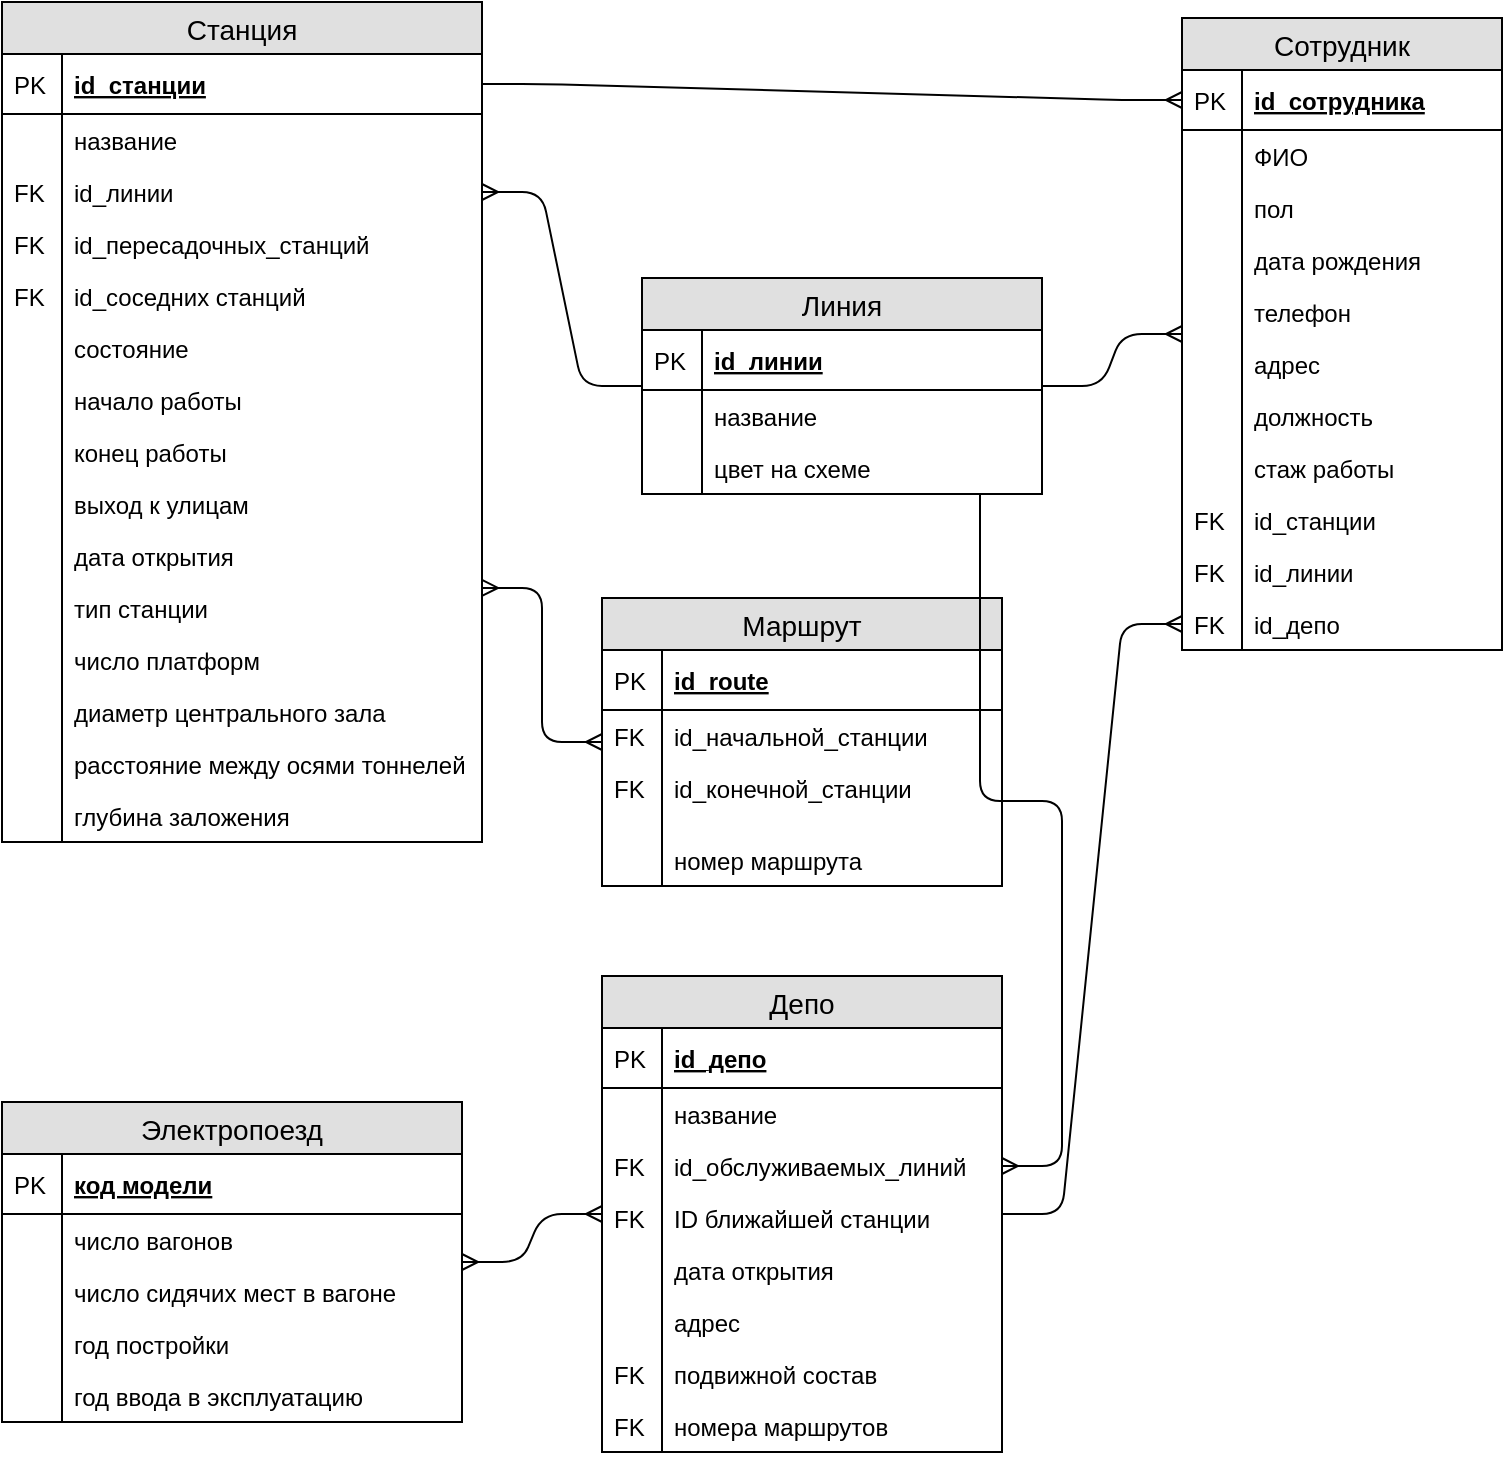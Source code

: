 <mxfile pages="2" version="11.2.8" type="google"><diagram id="27Fpbagv47ifT4q8uasI" name="Модели"><mxGraphModel dx="982" dy="783" grid="1" gridSize="10" guides="1" tooltips="1" connect="1" arrows="1" fold="1" page="1" pageScale="1" pageWidth="827" pageHeight="1169" math="0" shadow="0"><root><mxCell id="0"/><mxCell id="1" parent="0"/><mxCell id="F4ItnbZLT8n2orglKNLH-12" value="Станция" style="swimlane;fontStyle=0;childLayout=stackLayout;horizontal=1;startSize=26;fillColor=#e0e0e0;horizontalStack=0;resizeParent=1;resizeParentMax=0;resizeLast=0;collapsible=1;marginBottom=0;swimlaneFillColor=#ffffff;align=center;fontSize=14;" parent="1" vertex="1"><mxGeometry x="50" y="22" width="240" height="420" as="geometry"/></mxCell><mxCell id="F4ItnbZLT8n2orglKNLH-13" value="id_станции" style="shape=partialRectangle;top=0;left=0;right=0;bottom=1;align=left;verticalAlign=middle;fillColor=none;spacingLeft=34;spacingRight=4;overflow=hidden;rotatable=0;points=[[0,0.5],[1,0.5]];portConstraint=eastwest;dropTarget=0;fontStyle=5;fontSize=12;" parent="F4ItnbZLT8n2orglKNLH-12" vertex="1"><mxGeometry y="26" width="240" height="30" as="geometry"/></mxCell><mxCell id="F4ItnbZLT8n2orglKNLH-14" value="PK" style="shape=partialRectangle;top=0;left=0;bottom=0;fillColor=none;align=left;verticalAlign=middle;spacingLeft=4;spacingRight=4;overflow=hidden;rotatable=0;points=[];portConstraint=eastwest;part=1;fontSize=12;" parent="F4ItnbZLT8n2orglKNLH-13" vertex="1" connectable="0"><mxGeometry width="30" height="30" as="geometry"/></mxCell><mxCell id="F4ItnbZLT8n2orglKNLH-23" value="название" style="shape=partialRectangle;top=0;left=0;right=0;bottom=0;align=left;verticalAlign=top;fillColor=none;spacingLeft=34;spacingRight=4;overflow=hidden;rotatable=0;points=[[0,0.5],[1,0.5]];portConstraint=eastwest;dropTarget=0;fontSize=12;" parent="F4ItnbZLT8n2orglKNLH-12" vertex="1"><mxGeometry y="56" width="240" height="26" as="geometry"/></mxCell><mxCell id="F4ItnbZLT8n2orglKNLH-24" value="" style="shape=partialRectangle;top=0;left=0;bottom=0;fillColor=none;align=left;verticalAlign=top;spacingLeft=4;spacingRight=4;overflow=hidden;rotatable=0;points=[];portConstraint=eastwest;part=1;fontSize=12;" parent="F4ItnbZLT8n2orglKNLH-23" vertex="1" connectable="0"><mxGeometry width="30" height="26" as="geometry"/></mxCell><mxCell id="F4ItnbZLT8n2orglKNLH-25" value="id_линии" style="shape=partialRectangle;top=0;left=0;right=0;bottom=0;align=left;verticalAlign=top;fillColor=none;spacingLeft=34;spacingRight=4;overflow=hidden;rotatable=0;points=[[0,0.5],[1,0.5]];portConstraint=eastwest;dropTarget=0;fontSize=12;" parent="F4ItnbZLT8n2orglKNLH-12" vertex="1"><mxGeometry y="82" width="240" height="26" as="geometry"/></mxCell><mxCell id="F4ItnbZLT8n2orglKNLH-26" value="FK" style="shape=partialRectangle;top=0;left=0;bottom=0;fillColor=none;align=left;verticalAlign=top;spacingLeft=4;spacingRight=4;overflow=hidden;rotatable=0;points=[];portConstraint=eastwest;part=1;fontSize=12;" parent="F4ItnbZLT8n2orglKNLH-25" vertex="1" connectable="0"><mxGeometry width="30" height="26" as="geometry"/></mxCell><mxCell id="F4ItnbZLT8n2orglKNLH-37" value="id_пересадочных_станций" style="shape=partialRectangle;top=0;left=0;right=0;bottom=0;align=left;verticalAlign=top;fillColor=none;spacingLeft=34;spacingRight=4;overflow=hidden;rotatable=0;points=[[0,0.5],[1,0.5]];portConstraint=eastwest;dropTarget=0;fontSize=12;" parent="F4ItnbZLT8n2orglKNLH-12" vertex="1"><mxGeometry y="108" width="240" height="26" as="geometry"/></mxCell><mxCell id="F4ItnbZLT8n2orglKNLH-38" value="FK" style="shape=partialRectangle;top=0;left=0;bottom=0;fillColor=none;align=left;verticalAlign=top;spacingLeft=4;spacingRight=4;overflow=hidden;rotatable=0;points=[];portConstraint=eastwest;part=1;fontSize=12;" parent="F4ItnbZLT8n2orglKNLH-37" vertex="1" connectable="0"><mxGeometry width="30" height="26" as="geometry"/></mxCell><mxCell id="W21gqzbXZ3F5XSv4afDX-1" value="id_соседних станций" style="shape=partialRectangle;top=0;left=0;right=0;bottom=0;align=left;verticalAlign=top;fillColor=none;spacingLeft=34;spacingRight=4;overflow=hidden;rotatable=0;points=[[0,0.5],[1,0.5]];portConstraint=eastwest;dropTarget=0;fontSize=12;" vertex="1" parent="F4ItnbZLT8n2orglKNLH-12"><mxGeometry y="134" width="240" height="26" as="geometry"/></mxCell><mxCell id="W21gqzbXZ3F5XSv4afDX-2" value="FK" style="shape=partialRectangle;top=0;left=0;bottom=0;fillColor=none;align=left;verticalAlign=top;spacingLeft=4;spacingRight=4;overflow=hidden;rotatable=0;points=[];portConstraint=eastwest;part=1;fontSize=12;" vertex="1" connectable="0" parent="W21gqzbXZ3F5XSv4afDX-1"><mxGeometry width="30" height="26" as="geometry"/></mxCell><mxCell id="F4ItnbZLT8n2orglKNLH-125" value="состояние" style="shape=partialRectangle;top=0;left=0;right=0;bottom=0;align=left;verticalAlign=top;fillColor=none;spacingLeft=34;spacingRight=4;overflow=hidden;rotatable=0;points=[[0,0.5],[1,0.5]];portConstraint=eastwest;dropTarget=0;fontSize=12;" parent="F4ItnbZLT8n2orglKNLH-12" vertex="1"><mxGeometry y="160" width="240" height="26" as="geometry"/></mxCell><mxCell id="F4ItnbZLT8n2orglKNLH-126" value="" style="shape=partialRectangle;top=0;left=0;bottom=0;fillColor=none;align=left;verticalAlign=top;spacingLeft=4;spacingRight=4;overflow=hidden;rotatable=0;points=[];portConstraint=eastwest;part=1;fontSize=12;" parent="F4ItnbZLT8n2orglKNLH-125" vertex="1" connectable="0"><mxGeometry width="30" height="26" as="geometry"/></mxCell><mxCell id="F4ItnbZLT8n2orglKNLH-27" value="начало работы" style="shape=partialRectangle;top=0;left=0;right=0;bottom=0;align=left;verticalAlign=top;fillColor=none;spacingLeft=34;spacingRight=4;overflow=hidden;rotatable=0;points=[[0,0.5],[1,0.5]];portConstraint=eastwest;dropTarget=0;fontSize=12;" parent="F4ItnbZLT8n2orglKNLH-12" vertex="1"><mxGeometry y="186" width="240" height="26" as="geometry"/></mxCell><mxCell id="F4ItnbZLT8n2orglKNLH-28" value="" style="shape=partialRectangle;top=0;left=0;bottom=0;fillColor=none;align=left;verticalAlign=top;spacingLeft=4;spacingRight=4;overflow=hidden;rotatable=0;points=[];portConstraint=eastwest;part=1;fontSize=12;" parent="F4ItnbZLT8n2orglKNLH-27" vertex="1" connectable="0"><mxGeometry width="30" height="26" as="geometry"/></mxCell><mxCell id="jCP25n3n7TBt2tjKbnEZ-1" value="конец работы" style="shape=partialRectangle;top=0;left=0;right=0;bottom=0;align=left;verticalAlign=top;fillColor=none;spacingLeft=34;spacingRight=4;overflow=hidden;rotatable=0;points=[[0,0.5],[1,0.5]];portConstraint=eastwest;dropTarget=0;fontSize=12;" vertex="1" parent="F4ItnbZLT8n2orglKNLH-12"><mxGeometry y="212" width="240" height="26" as="geometry"/></mxCell><mxCell id="jCP25n3n7TBt2tjKbnEZ-2" value="" style="shape=partialRectangle;top=0;left=0;bottom=0;fillColor=none;align=left;verticalAlign=top;spacingLeft=4;spacingRight=4;overflow=hidden;rotatable=0;points=[];portConstraint=eastwest;part=1;fontSize=12;" vertex="1" connectable="0" parent="jCP25n3n7TBt2tjKbnEZ-1"><mxGeometry width="30" height="26" as="geometry"/></mxCell><mxCell id="F4ItnbZLT8n2orglKNLH-69" value="выход к улицам" style="shape=partialRectangle;top=0;left=0;right=0;bottom=0;align=left;verticalAlign=top;fillColor=none;spacingLeft=34;spacingRight=4;overflow=hidden;rotatable=0;points=[[0,0.5],[1,0.5]];portConstraint=eastwest;dropTarget=0;fontSize=12;" parent="F4ItnbZLT8n2orglKNLH-12" vertex="1"><mxGeometry y="238" width="240" height="26" as="geometry"/></mxCell><mxCell id="F4ItnbZLT8n2orglKNLH-70" value="" style="shape=partialRectangle;top=0;left=0;bottom=0;fillColor=none;align=left;verticalAlign=top;spacingLeft=4;spacingRight=4;overflow=hidden;rotatable=0;points=[];portConstraint=eastwest;part=1;fontSize=12;" parent="F4ItnbZLT8n2orglKNLH-69" vertex="1" connectable="0"><mxGeometry width="30" height="26" as="geometry"/></mxCell><mxCell id="F4ItnbZLT8n2orglKNLH-29" value="дата открытия" style="shape=partialRectangle;top=0;left=0;right=0;bottom=0;align=left;verticalAlign=top;fillColor=none;spacingLeft=34;spacingRight=4;overflow=hidden;rotatable=0;points=[[0,0.5],[1,0.5]];portConstraint=eastwest;dropTarget=0;fontSize=12;" parent="F4ItnbZLT8n2orglKNLH-12" vertex="1"><mxGeometry y="264" width="240" height="26" as="geometry"/></mxCell><mxCell id="F4ItnbZLT8n2orglKNLH-30" value="" style="shape=partialRectangle;top=0;left=0;bottom=0;fillColor=none;align=left;verticalAlign=top;spacingLeft=4;spacingRight=4;overflow=hidden;rotatable=0;points=[];portConstraint=eastwest;part=1;fontSize=12;" parent="F4ItnbZLT8n2orglKNLH-29" vertex="1" connectable="0"><mxGeometry width="30" height="26" as="geometry"/></mxCell><mxCell id="F4ItnbZLT8n2orglKNLH-71" value="тип станции" style="shape=partialRectangle;top=0;left=0;right=0;bottom=0;align=left;verticalAlign=top;fillColor=none;spacingLeft=34;spacingRight=4;overflow=hidden;rotatable=0;points=[[0,0.5],[1,0.5]];portConstraint=eastwest;dropTarget=0;fontSize=12;" parent="F4ItnbZLT8n2orglKNLH-12" vertex="1"><mxGeometry y="290" width="240" height="26" as="geometry"/></mxCell><mxCell id="F4ItnbZLT8n2orglKNLH-72" value="" style="shape=partialRectangle;top=0;left=0;bottom=0;fillColor=none;align=left;verticalAlign=top;spacingLeft=4;spacingRight=4;overflow=hidden;rotatable=0;points=[];portConstraint=eastwest;part=1;fontSize=12;" parent="F4ItnbZLT8n2orglKNLH-71" vertex="1" connectable="0"><mxGeometry width="30" height="26" as="geometry"/></mxCell><mxCell id="F4ItnbZLT8n2orglKNLH-33" value="число платформ" style="shape=partialRectangle;top=0;left=0;right=0;bottom=0;align=left;verticalAlign=top;fillColor=none;spacingLeft=34;spacingRight=4;overflow=hidden;rotatable=0;points=[[0,0.5],[1,0.5]];portConstraint=eastwest;dropTarget=0;fontSize=12;" parent="F4ItnbZLT8n2orglKNLH-12" vertex="1"><mxGeometry y="316" width="240" height="26" as="geometry"/></mxCell><mxCell id="F4ItnbZLT8n2orglKNLH-34" value="" style="shape=partialRectangle;top=0;left=0;bottom=0;fillColor=none;align=left;verticalAlign=top;spacingLeft=4;spacingRight=4;overflow=hidden;rotatable=0;points=[];portConstraint=eastwest;part=1;fontSize=12;" parent="F4ItnbZLT8n2orglKNLH-33" vertex="1" connectable="0"><mxGeometry width="30" height="26" as="geometry"/></mxCell><mxCell id="F4ItnbZLT8n2orglKNLH-35" value="диаметр центрального зала" style="shape=partialRectangle;top=0;left=0;right=0;bottom=0;align=left;verticalAlign=top;fillColor=none;spacingLeft=34;spacingRight=4;overflow=hidden;rotatable=0;points=[[0,0.5],[1,0.5]];portConstraint=eastwest;dropTarget=0;fontSize=12;" parent="F4ItnbZLT8n2orglKNLH-12" vertex="1"><mxGeometry y="342" width="240" height="26" as="geometry"/></mxCell><mxCell id="F4ItnbZLT8n2orglKNLH-36" value="" style="shape=partialRectangle;top=0;left=0;bottom=0;fillColor=none;align=left;verticalAlign=top;spacingLeft=4;spacingRight=4;overflow=hidden;rotatable=0;points=[];portConstraint=eastwest;part=1;fontSize=12;" parent="F4ItnbZLT8n2orglKNLH-35" vertex="1" connectable="0"><mxGeometry width="30" height="26" as="geometry"/></mxCell><mxCell id="F4ItnbZLT8n2orglKNLH-67" value="расстояние между осями тоннелей" style="shape=partialRectangle;top=0;left=0;right=0;bottom=0;align=left;verticalAlign=top;fillColor=none;spacingLeft=34;spacingRight=4;overflow=hidden;rotatable=0;points=[[0,0.5],[1,0.5]];portConstraint=eastwest;dropTarget=0;fontSize=12;" parent="F4ItnbZLT8n2orglKNLH-12" vertex="1"><mxGeometry y="368" width="240" height="26" as="geometry"/></mxCell><mxCell id="F4ItnbZLT8n2orglKNLH-68" value="" style="shape=partialRectangle;top=0;left=0;bottom=0;fillColor=none;align=left;verticalAlign=top;spacingLeft=4;spacingRight=4;overflow=hidden;rotatable=0;points=[];portConstraint=eastwest;part=1;fontSize=12;" parent="F4ItnbZLT8n2orglKNLH-67" vertex="1" connectable="0"><mxGeometry width="30" height="26" as="geometry"/></mxCell><mxCell id="F4ItnbZLT8n2orglKNLH-31" value="глубина заложения" style="shape=partialRectangle;top=0;left=0;right=0;bottom=0;align=left;verticalAlign=top;fillColor=none;spacingLeft=34;spacingRight=4;overflow=hidden;rotatable=0;points=[[0,0.5],[1,0.5]];portConstraint=eastwest;dropTarget=0;fontSize=12;" parent="F4ItnbZLT8n2orglKNLH-12" vertex="1"><mxGeometry y="394" width="240" height="26" as="geometry"/></mxCell><mxCell id="F4ItnbZLT8n2orglKNLH-32" value="" style="shape=partialRectangle;top=0;left=0;bottom=0;fillColor=none;align=left;verticalAlign=top;spacingLeft=4;spacingRight=4;overflow=hidden;rotatable=0;points=[];portConstraint=eastwest;part=1;fontSize=12;" parent="F4ItnbZLT8n2orglKNLH-31" vertex="1" connectable="0"><mxGeometry width="30" height="26" as="geometry"/></mxCell><mxCell id="F4ItnbZLT8n2orglKNLH-86" value="Депо" style="swimlane;fontStyle=0;childLayout=stackLayout;horizontal=1;startSize=26;fillColor=#e0e0e0;horizontalStack=0;resizeParent=1;resizeParentMax=0;resizeLast=0;collapsible=1;marginBottom=0;swimlaneFillColor=#ffffff;align=center;fontSize=14;" parent="1" vertex="1"><mxGeometry x="350" y="509" width="200" height="238" as="geometry"/></mxCell><mxCell id="F4ItnbZLT8n2orglKNLH-87" value="id_депо" style="shape=partialRectangle;top=0;left=0;right=0;bottom=1;align=left;verticalAlign=middle;fillColor=none;spacingLeft=34;spacingRight=4;overflow=hidden;rotatable=0;points=[[0,0.5],[1,0.5]];portConstraint=eastwest;dropTarget=0;fontStyle=5;fontSize=12;" parent="F4ItnbZLT8n2orglKNLH-86" vertex="1"><mxGeometry y="26" width="200" height="30" as="geometry"/></mxCell><mxCell id="F4ItnbZLT8n2orglKNLH-88" value="PK" style="shape=partialRectangle;top=0;left=0;bottom=0;fillColor=none;align=left;verticalAlign=middle;spacingLeft=4;spacingRight=4;overflow=hidden;rotatable=0;points=[];portConstraint=eastwest;part=1;fontSize=12;" parent="F4ItnbZLT8n2orglKNLH-87" vertex="1" connectable="0"><mxGeometry width="30" height="30" as="geometry"/></mxCell><mxCell id="F4ItnbZLT8n2orglKNLH-89" value="название" style="shape=partialRectangle;top=0;left=0;right=0;bottom=0;align=left;verticalAlign=top;fillColor=none;spacingLeft=34;spacingRight=4;overflow=hidden;rotatable=0;points=[[0,0.5],[1,0.5]];portConstraint=eastwest;dropTarget=0;fontSize=12;" parent="F4ItnbZLT8n2orglKNLH-86" vertex="1"><mxGeometry y="56" width="200" height="26" as="geometry"/></mxCell><mxCell id="F4ItnbZLT8n2orglKNLH-90" value="" style="shape=partialRectangle;top=0;left=0;bottom=0;fillColor=none;align=left;verticalAlign=top;spacingLeft=4;spacingRight=4;overflow=hidden;rotatable=0;points=[];portConstraint=eastwest;part=1;fontSize=12;" parent="F4ItnbZLT8n2orglKNLH-89" vertex="1" connectable="0"><mxGeometry width="30" height="26" as="geometry"/></mxCell><mxCell id="F4ItnbZLT8n2orglKNLH-176" value="id_обслуживаемых_линий" style="shape=partialRectangle;top=0;left=0;right=0;bottom=0;align=left;verticalAlign=top;fillColor=none;spacingLeft=34;spacingRight=4;overflow=hidden;rotatable=0;points=[[0,0.5],[1,0.5]];portConstraint=eastwest;dropTarget=0;fontSize=12;" parent="F4ItnbZLT8n2orglKNLH-86" vertex="1"><mxGeometry y="82" width="200" height="26" as="geometry"/></mxCell><mxCell id="F4ItnbZLT8n2orglKNLH-177" value="FK" style="shape=partialRectangle;top=0;left=0;bottom=0;fillColor=none;align=left;verticalAlign=top;spacingLeft=4;spacingRight=4;overflow=hidden;rotatable=0;points=[];portConstraint=eastwest;part=1;fontSize=12;" parent="F4ItnbZLT8n2orglKNLH-176" vertex="1" connectable="0"><mxGeometry width="30" height="26" as="geometry"/></mxCell><mxCell id="F4ItnbZLT8n2orglKNLH-97" value="ID ближайшей станции" style="shape=partialRectangle;top=0;left=0;right=0;bottom=0;align=left;verticalAlign=top;fillColor=none;spacingLeft=34;spacingRight=4;overflow=hidden;rotatable=0;points=[[0,0.5],[1,0.5]];portConstraint=eastwest;dropTarget=0;fontSize=12;" parent="F4ItnbZLT8n2orglKNLH-86" vertex="1"><mxGeometry y="108" width="200" height="26" as="geometry"/></mxCell><mxCell id="F4ItnbZLT8n2orglKNLH-98" value="FK" style="shape=partialRectangle;top=0;left=0;bottom=0;fillColor=none;align=left;verticalAlign=top;spacingLeft=4;spacingRight=4;overflow=hidden;rotatable=0;points=[];portConstraint=eastwest;part=1;fontSize=12;" parent="F4ItnbZLT8n2orglKNLH-97" vertex="1" connectable="0"><mxGeometry width="30" height="26" as="geometry"/></mxCell><mxCell id="F4ItnbZLT8n2orglKNLH-91" value="дата открытия" style="shape=partialRectangle;top=0;left=0;right=0;bottom=0;align=left;verticalAlign=top;fillColor=none;spacingLeft=34;spacingRight=4;overflow=hidden;rotatable=0;points=[[0,0.5],[1,0.5]];portConstraint=eastwest;dropTarget=0;fontSize=12;" parent="F4ItnbZLT8n2orglKNLH-86" vertex="1"><mxGeometry y="134" width="200" height="26" as="geometry"/></mxCell><mxCell id="F4ItnbZLT8n2orglKNLH-92" value="" style="shape=partialRectangle;top=0;left=0;bottom=0;fillColor=none;align=left;verticalAlign=top;spacingLeft=4;spacingRight=4;overflow=hidden;rotatable=0;points=[];portConstraint=eastwest;part=1;fontSize=12;" parent="F4ItnbZLT8n2orglKNLH-91" vertex="1" connectable="0"><mxGeometry width="30" height="26" as="geometry"/></mxCell><mxCell id="F4ItnbZLT8n2orglKNLH-93" value="адрес" style="shape=partialRectangle;top=0;left=0;right=0;bottom=0;align=left;verticalAlign=top;fillColor=none;spacingLeft=34;spacingRight=4;overflow=hidden;rotatable=0;points=[[0,0.5],[1,0.5]];portConstraint=eastwest;dropTarget=0;fontSize=12;" parent="F4ItnbZLT8n2orglKNLH-86" vertex="1"><mxGeometry y="160" width="200" height="26" as="geometry"/></mxCell><mxCell id="F4ItnbZLT8n2orglKNLH-94" value="" style="shape=partialRectangle;top=0;left=0;bottom=0;fillColor=none;align=left;verticalAlign=top;spacingLeft=4;spacingRight=4;overflow=hidden;rotatable=0;points=[];portConstraint=eastwest;part=1;fontSize=12;" parent="F4ItnbZLT8n2orglKNLH-93" vertex="1" connectable="0"><mxGeometry width="30" height="26" as="geometry"/></mxCell><mxCell id="F4ItnbZLT8n2orglKNLH-99" value="подвижной состав" style="shape=partialRectangle;top=0;left=0;right=0;bottom=0;align=left;verticalAlign=top;fillColor=none;spacingLeft=34;spacingRight=4;overflow=hidden;rotatable=0;points=[[0,0.5],[1,0.5]];portConstraint=eastwest;dropTarget=0;fontSize=12;" parent="F4ItnbZLT8n2orglKNLH-86" vertex="1"><mxGeometry y="186" width="200" height="26" as="geometry"/></mxCell><mxCell id="F4ItnbZLT8n2orglKNLH-100" value="FK" style="shape=partialRectangle;top=0;left=0;bottom=0;fillColor=none;align=left;verticalAlign=top;spacingLeft=4;spacingRight=4;overflow=hidden;rotatable=0;points=[];portConstraint=eastwest;part=1;fontSize=12;" parent="F4ItnbZLT8n2orglKNLH-99" vertex="1" connectable="0"><mxGeometry width="30" height="26" as="geometry"/></mxCell><mxCell id="F4ItnbZLT8n2orglKNLH-101" value="номера маршрутов" style="shape=partialRectangle;top=0;left=0;right=0;bottom=0;align=left;verticalAlign=top;fillColor=none;spacingLeft=34;spacingRight=4;overflow=hidden;rotatable=0;points=[[0,0.5],[1,0.5]];portConstraint=eastwest;dropTarget=0;fontSize=12;" parent="F4ItnbZLT8n2orglKNLH-86" vertex="1"><mxGeometry y="212" width="200" height="26" as="geometry"/></mxCell><mxCell id="F4ItnbZLT8n2orglKNLH-102" value="FK" style="shape=partialRectangle;top=0;left=0;bottom=0;fillColor=none;align=left;verticalAlign=top;spacingLeft=4;spacingRight=4;overflow=hidden;rotatable=0;points=[];portConstraint=eastwest;part=1;fontSize=12;" parent="F4ItnbZLT8n2orglKNLH-101" vertex="1" connectable="0"><mxGeometry width="30" height="26" as="geometry"/></mxCell><mxCell id="F4ItnbZLT8n2orglKNLH-103" value="Маршрут" style="swimlane;fontStyle=0;childLayout=stackLayout;horizontal=1;startSize=26;fillColor=#e0e0e0;horizontalStack=0;resizeParent=1;resizeParentMax=0;resizeLast=0;collapsible=1;marginBottom=0;swimlaneFillColor=#ffffff;align=center;fontSize=14;" parent="1" vertex="1"><mxGeometry x="350" y="320" width="200" height="144" as="geometry"/></mxCell><mxCell id="F4ItnbZLT8n2orglKNLH-104" value="id_route" style="shape=partialRectangle;top=0;left=0;right=0;bottom=1;align=left;verticalAlign=middle;fillColor=none;spacingLeft=34;spacingRight=4;overflow=hidden;rotatable=0;points=[[0,0.5],[1,0.5]];portConstraint=eastwest;dropTarget=0;fontStyle=5;fontSize=12;" parent="F4ItnbZLT8n2orglKNLH-103" vertex="1"><mxGeometry y="26" width="200" height="30" as="geometry"/></mxCell><mxCell id="F4ItnbZLT8n2orglKNLH-105" value="PK" style="shape=partialRectangle;top=0;left=0;bottom=0;fillColor=none;align=left;verticalAlign=middle;spacingLeft=4;spacingRight=4;overflow=hidden;rotatable=0;points=[];portConstraint=eastwest;part=1;fontSize=12;" parent="F4ItnbZLT8n2orglKNLH-104" vertex="1" connectable="0"><mxGeometry width="30" height="30" as="geometry"/></mxCell><mxCell id="F4ItnbZLT8n2orglKNLH-106" value="id_начальной_станции" style="shape=partialRectangle;top=0;left=0;right=0;bottom=0;align=left;verticalAlign=top;fillColor=none;spacingLeft=34;spacingRight=4;overflow=hidden;rotatable=0;points=[[0,0.5],[1,0.5]];portConstraint=eastwest;dropTarget=0;fontSize=12;" parent="F4ItnbZLT8n2orglKNLH-103" vertex="1"><mxGeometry y="56" width="200" height="26" as="geometry"/></mxCell><mxCell id="F4ItnbZLT8n2orglKNLH-107" value="FK" style="shape=partialRectangle;top=0;left=0;bottom=0;fillColor=none;align=left;verticalAlign=top;spacingLeft=4;spacingRight=4;overflow=hidden;rotatable=0;points=[];portConstraint=eastwest;part=1;fontSize=12;" parent="F4ItnbZLT8n2orglKNLH-106" vertex="1" connectable="0"><mxGeometry width="30" height="26" as="geometry"/></mxCell><mxCell id="F4ItnbZLT8n2orglKNLH-108" value="id_конечной_станции" style="shape=partialRectangle;top=0;left=0;right=0;bottom=0;align=left;verticalAlign=top;fillColor=none;spacingLeft=34;spacingRight=4;overflow=hidden;rotatable=0;points=[[0,0.5],[1,0.5]];portConstraint=eastwest;dropTarget=0;fontSize=12;" parent="F4ItnbZLT8n2orglKNLH-103" vertex="1"><mxGeometry y="82" width="200" height="26" as="geometry"/></mxCell><mxCell id="F4ItnbZLT8n2orglKNLH-109" value="FK" style="shape=partialRectangle;top=0;left=0;bottom=0;fillColor=none;align=left;verticalAlign=top;spacingLeft=4;spacingRight=4;overflow=hidden;rotatable=0;points=[];portConstraint=eastwest;part=1;fontSize=12;" parent="F4ItnbZLT8n2orglKNLH-108" vertex="1" connectable="0"><mxGeometry width="30" height="26" as="geometry"/></mxCell><mxCell id="F4ItnbZLT8n2orglKNLH-112" value="" style="shape=partialRectangle;top=0;left=0;right=0;bottom=0;align=left;verticalAlign=top;fillColor=none;spacingLeft=34;spacingRight=4;overflow=hidden;rotatable=0;points=[[0,0.5],[1,0.5]];portConstraint=eastwest;dropTarget=0;fontSize=12;" parent="F4ItnbZLT8n2orglKNLH-103" vertex="1"><mxGeometry y="108" width="200" height="10" as="geometry"/></mxCell><mxCell id="F4ItnbZLT8n2orglKNLH-113" value="" style="shape=partialRectangle;top=0;left=0;bottom=0;fillColor=none;align=left;verticalAlign=top;spacingLeft=4;spacingRight=4;overflow=hidden;rotatable=0;points=[];portConstraint=eastwest;part=1;fontSize=12;" parent="F4ItnbZLT8n2orglKNLH-112" vertex="1" connectable="0"><mxGeometry width="30" height="10" as="geometry"/></mxCell><mxCell id="XsvuUJFqhs_1Ue4Z7KEL-1" value="номер маршрута" style="shape=partialRectangle;top=0;left=0;right=0;bottom=0;align=left;verticalAlign=top;fillColor=none;spacingLeft=34;spacingRight=4;overflow=hidden;rotatable=0;points=[[0,0.5],[1,0.5]];portConstraint=eastwest;dropTarget=0;fontSize=12;" vertex="1" parent="F4ItnbZLT8n2orglKNLH-103"><mxGeometry y="118" width="200" height="26" as="geometry"/></mxCell><mxCell id="XsvuUJFqhs_1Ue4Z7KEL-2" value="" style="shape=partialRectangle;top=0;left=0;bottom=0;fillColor=none;align=left;verticalAlign=top;spacingLeft=4;spacingRight=4;overflow=hidden;rotatable=0;points=[];portConstraint=eastwest;part=1;fontSize=12;" vertex="1" connectable="0" parent="XsvuUJFqhs_1Ue4Z7KEL-1"><mxGeometry width="30" height="26" as="geometry"/></mxCell><mxCell id="F4ItnbZLT8n2orglKNLH-127" value="Сотрудник" style="swimlane;fontStyle=0;childLayout=stackLayout;horizontal=1;startSize=26;fillColor=#e0e0e0;horizontalStack=0;resizeParent=1;resizeParentMax=0;resizeLast=0;collapsible=1;marginBottom=0;swimlaneFillColor=#ffffff;align=center;fontSize=14;" parent="1" vertex="1"><mxGeometry x="640" y="30" width="160" height="316" as="geometry"/></mxCell><mxCell id="F4ItnbZLT8n2orglKNLH-128" value="id_сотрудника" style="shape=partialRectangle;top=0;left=0;right=0;bottom=1;align=left;verticalAlign=middle;fillColor=none;spacingLeft=34;spacingRight=4;overflow=hidden;rotatable=0;points=[[0,0.5],[1,0.5]];portConstraint=eastwest;dropTarget=0;fontStyle=5;fontSize=12;" parent="F4ItnbZLT8n2orglKNLH-127" vertex="1"><mxGeometry y="26" width="160" height="30" as="geometry"/></mxCell><mxCell id="F4ItnbZLT8n2orglKNLH-129" value="PK" style="shape=partialRectangle;top=0;left=0;bottom=0;fillColor=none;align=left;verticalAlign=middle;spacingLeft=4;spacingRight=4;overflow=hidden;rotatable=0;points=[];portConstraint=eastwest;part=1;fontSize=12;" parent="F4ItnbZLT8n2orglKNLH-128" vertex="1" connectable="0"><mxGeometry width="30" height="30" as="geometry"/></mxCell><mxCell id="F4ItnbZLT8n2orglKNLH-130" value="ФИО" style="shape=partialRectangle;top=0;left=0;right=0;bottom=0;align=left;verticalAlign=top;fillColor=none;spacingLeft=34;spacingRight=4;overflow=hidden;rotatable=0;points=[[0,0.5],[1,0.5]];portConstraint=eastwest;dropTarget=0;fontSize=12;" parent="F4ItnbZLT8n2orglKNLH-127" vertex="1"><mxGeometry y="56" width="160" height="26" as="geometry"/></mxCell><mxCell id="F4ItnbZLT8n2orglKNLH-131" value="" style="shape=partialRectangle;top=0;left=0;bottom=0;fillColor=none;align=left;verticalAlign=top;spacingLeft=4;spacingRight=4;overflow=hidden;rotatable=0;points=[];portConstraint=eastwest;part=1;fontSize=12;" parent="F4ItnbZLT8n2orglKNLH-130" vertex="1" connectable="0"><mxGeometry width="30" height="26" as="geometry"/></mxCell><mxCell id="F4ItnbZLT8n2orglKNLH-157" value="пол" style="shape=partialRectangle;top=0;left=0;right=0;bottom=0;align=left;verticalAlign=top;fillColor=none;spacingLeft=34;spacingRight=4;overflow=hidden;rotatable=0;points=[[0,0.5],[1,0.5]];portConstraint=eastwest;dropTarget=0;fontSize=12;" parent="F4ItnbZLT8n2orglKNLH-127" vertex="1"><mxGeometry y="82" width="160" height="26" as="geometry"/></mxCell><mxCell id="F4ItnbZLT8n2orglKNLH-158" value="" style="shape=partialRectangle;top=0;left=0;bottom=0;fillColor=none;align=left;verticalAlign=top;spacingLeft=4;spacingRight=4;overflow=hidden;rotatable=0;points=[];portConstraint=eastwest;part=1;fontSize=12;" parent="F4ItnbZLT8n2orglKNLH-157" vertex="1" connectable="0"><mxGeometry width="30" height="26" as="geometry"/></mxCell><mxCell id="F4ItnbZLT8n2orglKNLH-159" value="дата рождения" style="shape=partialRectangle;top=0;left=0;right=0;bottom=0;align=left;verticalAlign=top;fillColor=none;spacingLeft=34;spacingRight=4;overflow=hidden;rotatable=0;points=[[0,0.5],[1,0.5]];portConstraint=eastwest;dropTarget=0;fontSize=12;" parent="F4ItnbZLT8n2orglKNLH-127" vertex="1"><mxGeometry y="108" width="160" height="26" as="geometry"/></mxCell><mxCell id="F4ItnbZLT8n2orglKNLH-160" value="" style="shape=partialRectangle;top=0;left=0;bottom=0;fillColor=none;align=left;verticalAlign=top;spacingLeft=4;spacingRight=4;overflow=hidden;rotatable=0;points=[];portConstraint=eastwest;part=1;fontSize=12;" parent="F4ItnbZLT8n2orglKNLH-159" vertex="1" connectable="0"><mxGeometry width="30" height="26" as="geometry"/></mxCell><mxCell id="F4ItnbZLT8n2orglKNLH-138" value="телефон" style="shape=partialRectangle;top=0;left=0;right=0;bottom=0;align=left;verticalAlign=top;fillColor=none;spacingLeft=34;spacingRight=4;overflow=hidden;rotatable=0;points=[[0,0.5],[1,0.5]];portConstraint=eastwest;dropTarget=0;fontSize=12;" parent="F4ItnbZLT8n2orglKNLH-127" vertex="1"><mxGeometry y="134" width="160" height="26" as="geometry"/></mxCell><mxCell id="F4ItnbZLT8n2orglKNLH-139" value="" style="shape=partialRectangle;top=0;left=0;bottom=0;fillColor=none;align=left;verticalAlign=top;spacingLeft=4;spacingRight=4;overflow=hidden;rotatable=0;points=[];portConstraint=eastwest;part=1;fontSize=12;" parent="F4ItnbZLT8n2orglKNLH-138" vertex="1" connectable="0"><mxGeometry width="30" height="26" as="geometry"/></mxCell><mxCell id="F4ItnbZLT8n2orglKNLH-140" value="адрес" style="shape=partialRectangle;top=0;left=0;right=0;bottom=0;align=left;verticalAlign=top;fillColor=none;spacingLeft=34;spacingRight=4;overflow=hidden;rotatable=0;points=[[0,0.5],[1,0.5]];portConstraint=eastwest;dropTarget=0;fontSize=12;" parent="F4ItnbZLT8n2orglKNLH-127" vertex="1"><mxGeometry y="160" width="160" height="26" as="geometry"/></mxCell><mxCell id="F4ItnbZLT8n2orglKNLH-141" value="" style="shape=partialRectangle;top=0;left=0;bottom=0;fillColor=none;align=left;verticalAlign=top;spacingLeft=4;spacingRight=4;overflow=hidden;rotatable=0;points=[];portConstraint=eastwest;part=1;fontSize=12;" parent="F4ItnbZLT8n2orglKNLH-140" vertex="1" connectable="0"><mxGeometry width="30" height="26" as="geometry"/></mxCell><mxCell id="F4ItnbZLT8n2orglKNLH-134" value="должность" style="shape=partialRectangle;top=0;left=0;right=0;bottom=0;align=left;verticalAlign=top;fillColor=none;spacingLeft=34;spacingRight=4;overflow=hidden;rotatable=0;points=[[0,0.5],[1,0.5]];portConstraint=eastwest;dropTarget=0;fontSize=12;" parent="F4ItnbZLT8n2orglKNLH-127" vertex="1"><mxGeometry y="186" width="160" height="26" as="geometry"/></mxCell><mxCell id="F4ItnbZLT8n2orglKNLH-135" value="" style="shape=partialRectangle;top=0;left=0;bottom=0;fillColor=none;align=left;verticalAlign=top;spacingLeft=4;spacingRight=4;overflow=hidden;rotatable=0;points=[];portConstraint=eastwest;part=1;fontSize=12;" parent="F4ItnbZLT8n2orglKNLH-134" vertex="1" connectable="0"><mxGeometry width="30" height="26" as="geometry"/></mxCell><mxCell id="F4ItnbZLT8n2orglKNLH-161" value="стаж работы" style="shape=partialRectangle;top=0;left=0;right=0;bottom=0;align=left;verticalAlign=top;fillColor=none;spacingLeft=34;spacingRight=4;overflow=hidden;rotatable=0;points=[[0,0.5],[1,0.5]];portConstraint=eastwest;dropTarget=0;fontSize=12;" parent="F4ItnbZLT8n2orglKNLH-127" vertex="1"><mxGeometry y="212" width="160" height="26" as="geometry"/></mxCell><mxCell id="F4ItnbZLT8n2orglKNLH-162" value="" style="shape=partialRectangle;top=0;left=0;bottom=0;fillColor=none;align=left;verticalAlign=top;spacingLeft=4;spacingRight=4;overflow=hidden;rotatable=0;points=[];portConstraint=eastwest;part=1;fontSize=12;" parent="F4ItnbZLT8n2orglKNLH-161" vertex="1" connectable="0"><mxGeometry width="30" height="26" as="geometry"/></mxCell><mxCell id="F4ItnbZLT8n2orglKNLH-132" value="id_станции" style="shape=partialRectangle;top=0;left=0;right=0;bottom=0;align=left;verticalAlign=top;fillColor=none;spacingLeft=34;spacingRight=4;overflow=hidden;rotatable=0;points=[[0,0.5],[1,0.5]];portConstraint=eastwest;dropTarget=0;fontSize=12;" parent="F4ItnbZLT8n2orglKNLH-127" vertex="1"><mxGeometry y="238" width="160" height="26" as="geometry"/></mxCell><mxCell id="F4ItnbZLT8n2orglKNLH-133" value="FK" style="shape=partialRectangle;top=0;left=0;bottom=0;fillColor=none;align=left;verticalAlign=top;spacingLeft=4;spacingRight=4;overflow=hidden;rotatable=0;points=[];portConstraint=eastwest;part=1;fontSize=12;" parent="F4ItnbZLT8n2orglKNLH-132" vertex="1" connectable="0"><mxGeometry width="30" height="26" as="geometry"/></mxCell><mxCell id="9RRD0s-P5vxo4MBPq2tT-3" value="id_линии" style="shape=partialRectangle;top=0;left=0;right=0;bottom=0;align=left;verticalAlign=top;fillColor=none;spacingLeft=34;spacingRight=4;overflow=hidden;rotatable=0;points=[[0,0.5],[1,0.5]];portConstraint=eastwest;dropTarget=0;fontSize=12;" vertex="1" parent="F4ItnbZLT8n2orglKNLH-127"><mxGeometry y="264" width="160" height="26" as="geometry"/></mxCell><mxCell id="9RRD0s-P5vxo4MBPq2tT-4" value="FK" style="shape=partialRectangle;top=0;left=0;bottom=0;fillColor=none;align=left;verticalAlign=top;spacingLeft=4;spacingRight=4;overflow=hidden;rotatable=0;points=[];portConstraint=eastwest;part=1;fontSize=12;" vertex="1" connectable="0" parent="9RRD0s-P5vxo4MBPq2tT-3"><mxGeometry width="30" height="26" as="geometry"/></mxCell><mxCell id="9RRD0s-P5vxo4MBPq2tT-5" value="id_депо" style="shape=partialRectangle;top=0;left=0;right=0;bottom=0;align=left;verticalAlign=top;fillColor=none;spacingLeft=34;spacingRight=4;overflow=hidden;rotatable=0;points=[[0,0.5],[1,0.5]];portConstraint=eastwest;dropTarget=0;fontSize=12;" vertex="1" parent="F4ItnbZLT8n2orglKNLH-127"><mxGeometry y="290" width="160" height="26" as="geometry"/></mxCell><mxCell id="9RRD0s-P5vxo4MBPq2tT-6" value="FK" style="shape=partialRectangle;top=0;left=0;bottom=0;fillColor=none;align=left;verticalAlign=top;spacingLeft=4;spacingRight=4;overflow=hidden;rotatable=0;points=[];portConstraint=eastwest;part=1;fontSize=12;" vertex="1" connectable="0" parent="9RRD0s-P5vxo4MBPq2tT-5"><mxGeometry width="30" height="26" as="geometry"/></mxCell><mxCell id="F4ItnbZLT8n2orglKNLH-142" value="Электропоезд" style="swimlane;fontStyle=0;childLayout=stackLayout;horizontal=1;startSize=26;fillColor=#e0e0e0;horizontalStack=0;resizeParent=1;resizeParentMax=0;resizeLast=0;collapsible=1;marginBottom=0;swimlaneFillColor=#ffffff;align=center;fontSize=14;" parent="1" vertex="1"><mxGeometry x="50" y="572" width="230" height="160" as="geometry"/></mxCell><mxCell id="F4ItnbZLT8n2orglKNLH-143" value="код модели" style="shape=partialRectangle;top=0;left=0;right=0;bottom=1;align=left;verticalAlign=middle;fillColor=none;spacingLeft=34;spacingRight=4;overflow=hidden;rotatable=0;points=[[0,0.5],[1,0.5]];portConstraint=eastwest;dropTarget=0;fontStyle=5;fontSize=12;" parent="F4ItnbZLT8n2orglKNLH-142" vertex="1"><mxGeometry y="26" width="230" height="30" as="geometry"/></mxCell><mxCell id="F4ItnbZLT8n2orglKNLH-144" value="PK" style="shape=partialRectangle;top=0;left=0;bottom=0;fillColor=none;align=left;verticalAlign=middle;spacingLeft=4;spacingRight=4;overflow=hidden;rotatable=0;points=[];portConstraint=eastwest;part=1;fontSize=12;" parent="F4ItnbZLT8n2orglKNLH-143" vertex="1" connectable="0"><mxGeometry width="30" height="30" as="geometry"/></mxCell><mxCell id="F4ItnbZLT8n2orglKNLH-147" value="число вагонов" style="shape=partialRectangle;top=0;left=0;right=0;bottom=0;align=left;verticalAlign=top;fillColor=none;spacingLeft=34;spacingRight=4;overflow=hidden;rotatable=0;points=[[0,0.5],[1,0.5]];portConstraint=eastwest;dropTarget=0;fontSize=12;" parent="F4ItnbZLT8n2orglKNLH-142" vertex="1"><mxGeometry y="56" width="230" height="26" as="geometry"/></mxCell><mxCell id="F4ItnbZLT8n2orglKNLH-148" value="" style="shape=partialRectangle;top=0;left=0;bottom=0;fillColor=none;align=left;verticalAlign=top;spacingLeft=4;spacingRight=4;overflow=hidden;rotatable=0;points=[];portConstraint=eastwest;part=1;fontSize=12;" parent="F4ItnbZLT8n2orglKNLH-147" vertex="1" connectable="0"><mxGeometry width="30" height="26" as="geometry"/></mxCell><mxCell id="F4ItnbZLT8n2orglKNLH-149" value="число сидячих мест в вагоне" style="shape=partialRectangle;top=0;left=0;right=0;bottom=0;align=left;verticalAlign=top;fillColor=none;spacingLeft=34;spacingRight=4;overflow=hidden;rotatable=0;points=[[0,0.5],[1,0.5]];portConstraint=eastwest;dropTarget=0;fontSize=12;" parent="F4ItnbZLT8n2orglKNLH-142" vertex="1"><mxGeometry y="82" width="230" height="26" as="geometry"/></mxCell><mxCell id="F4ItnbZLT8n2orglKNLH-150" value="" style="shape=partialRectangle;top=0;left=0;bottom=0;fillColor=none;align=left;verticalAlign=top;spacingLeft=4;spacingRight=4;overflow=hidden;rotatable=0;points=[];portConstraint=eastwest;part=1;fontSize=12;" parent="F4ItnbZLT8n2orglKNLH-149" vertex="1" connectable="0"><mxGeometry width="30" height="26" as="geometry"/></mxCell><mxCell id="F4ItnbZLT8n2orglKNLH-153" value="год постройки" style="shape=partialRectangle;top=0;left=0;right=0;bottom=0;align=left;verticalAlign=top;fillColor=none;spacingLeft=34;spacingRight=4;overflow=hidden;rotatable=0;points=[[0,0.5],[1,0.5]];portConstraint=eastwest;dropTarget=0;fontSize=12;" parent="F4ItnbZLT8n2orglKNLH-142" vertex="1"><mxGeometry y="108" width="230" height="26" as="geometry"/></mxCell><mxCell id="F4ItnbZLT8n2orglKNLH-154" value="" style="shape=partialRectangle;top=0;left=0;bottom=0;fillColor=none;align=left;verticalAlign=top;spacingLeft=4;spacingRight=4;overflow=hidden;rotatable=0;points=[];portConstraint=eastwest;part=1;fontSize=12;" parent="F4ItnbZLT8n2orglKNLH-153" vertex="1" connectable="0"><mxGeometry width="30" height="26" as="geometry"/></mxCell><mxCell id="F4ItnbZLT8n2orglKNLH-155" value="год ввода в эксплуатацию" style="shape=partialRectangle;top=0;left=0;right=0;bottom=0;align=left;verticalAlign=top;fillColor=none;spacingLeft=34;spacingRight=4;overflow=hidden;rotatable=0;points=[[0,0.5],[1,0.5]];portConstraint=eastwest;dropTarget=0;fontSize=12;" parent="F4ItnbZLT8n2orglKNLH-142" vertex="1"><mxGeometry y="134" width="230" height="26" as="geometry"/></mxCell><mxCell id="F4ItnbZLT8n2orglKNLH-156" value="" style="shape=partialRectangle;top=0;left=0;bottom=0;fillColor=none;align=left;verticalAlign=top;spacingLeft=4;spacingRight=4;overflow=hidden;rotatable=0;points=[];portConstraint=eastwest;part=1;fontSize=12;" parent="F4ItnbZLT8n2orglKNLH-155" vertex="1" connectable="0"><mxGeometry width="30" height="26" as="geometry"/></mxCell><mxCell id="F4ItnbZLT8n2orglKNLH-171" value="" style="edgeStyle=entityRelationEdgeStyle;fontSize=12;html=1;endArrow=ERmany;exitX=0.995;exitY=-0.115;exitDx=0;exitDy=0;exitPerimeter=0;startArrow=ERmany;startFill=0;" parent="1" source="F4ItnbZLT8n2orglKNLH-82" target="F4ItnbZLT8n2orglKNLH-176" edge="1"><mxGeometry width="100" height="100" relative="1" as="geometry"><mxPoint x="250" y="260" as="sourcePoint"/><mxPoint x="430" y="640" as="targetPoint"/></mxGeometry></mxCell><mxCell id="F4ItnbZLT8n2orglKNLH-172" value="" style="edgeStyle=entityRelationEdgeStyle;fontSize=12;html=1;endArrow=ERmany;exitX=1;exitY=0.5;exitDx=0;exitDy=0;" parent="1" source="F4ItnbZLT8n2orglKNLH-1" target="F4ItnbZLT8n2orglKNLH-127" edge="1"><mxGeometry width="100" height="100" relative="1" as="geometry"><mxPoint x="160" y="730" as="sourcePoint"/><mxPoint x="260" y="630" as="targetPoint"/></mxGeometry></mxCell><mxCell id="F4ItnbZLT8n2orglKNLH-173" value="" style="edgeStyle=entityRelationEdgeStyle;fontSize=12;html=1;endArrow=ERmany;startArrow=ERmany;" parent="1" source="F4ItnbZLT8n2orglKNLH-86" target="F4ItnbZLT8n2orglKNLH-142" edge="1"><mxGeometry width="100" height="100" relative="1" as="geometry"><mxPoint x="190" y="760" as="sourcePoint"/><mxPoint x="290" y="660" as="targetPoint"/></mxGeometry></mxCell><mxCell id="F4ItnbZLT8n2orglKNLH-175" value="" style="edgeStyle=entityRelationEdgeStyle;fontSize=12;html=1;endArrow=ERmany;startArrow=ERmany;exitX=1;exitY=0.115;exitDx=0;exitDy=0;exitPerimeter=0;" parent="1" source="F4ItnbZLT8n2orglKNLH-71" target="F4ItnbZLT8n2orglKNLH-103" edge="1"><mxGeometry width="100" height="100" relative="1" as="geometry"><mxPoint x="210" y="760" as="sourcePoint"/><mxPoint x="310" y="660" as="targetPoint"/></mxGeometry></mxCell><mxCell id="F4ItnbZLT8n2orglKNLH-178" value="" style="edgeStyle=entityRelationEdgeStyle;fontSize=12;html=1;endArrow=ERmany;" parent="1" source="F4ItnbZLT8n2orglKNLH-1" target="F4ItnbZLT8n2orglKNLH-25" edge="1"><mxGeometry width="100" height="100" relative="1" as="geometry"><mxPoint x="140" y="140" as="sourcePoint"/><mxPoint x="240" y="40" as="targetPoint"/></mxGeometry></mxCell><mxCell id="9RRD0s-P5vxo4MBPq2tT-8" value="" style="edgeStyle=entityRelationEdgeStyle;fontSize=12;html=1;endArrow=none;startArrow=ERmany;startFill=0;endFill=0;" edge="1" parent="1" source="9RRD0s-P5vxo4MBPq2tT-5" target="F4ItnbZLT8n2orglKNLH-86"><mxGeometry width="100" height="100" relative="1" as="geometry"><mxPoint x="260" y="177" as="sourcePoint"/><mxPoint x="660" y="313" as="targetPoint"/></mxGeometry></mxCell><mxCell id="F4ItnbZLT8n2orglKNLH-1" value="Линия" style="swimlane;fontStyle=0;childLayout=stackLayout;horizontal=1;startSize=26;fillColor=#e0e0e0;horizontalStack=0;resizeParent=1;resizeParentMax=0;resizeLast=0;collapsible=1;marginBottom=0;swimlaneFillColor=#ffffff;align=center;fontSize=14;" parent="1" vertex="1"><mxGeometry x="370" y="160" width="200" height="108" as="geometry"/></mxCell><mxCell id="F4ItnbZLT8n2orglKNLH-2" value="id_линии" style="shape=partialRectangle;top=0;left=0;right=0;bottom=1;align=left;verticalAlign=middle;fillColor=none;spacingLeft=34;spacingRight=4;overflow=hidden;rotatable=0;points=[[0,0.5],[1,0.5]];portConstraint=eastwest;dropTarget=0;fontStyle=5;fontSize=12;" parent="F4ItnbZLT8n2orglKNLH-1" vertex="1"><mxGeometry y="26" width="200" height="30" as="geometry"/></mxCell><mxCell id="F4ItnbZLT8n2orglKNLH-3" value="PK" style="shape=partialRectangle;top=0;left=0;bottom=0;fillColor=none;align=left;verticalAlign=middle;spacingLeft=4;spacingRight=4;overflow=hidden;rotatable=0;points=[];portConstraint=eastwest;part=1;fontSize=12;" parent="F4ItnbZLT8n2orglKNLH-2" vertex="1" connectable="0"><mxGeometry width="30" height="30" as="geometry"/></mxCell><mxCell id="F4ItnbZLT8n2orglKNLH-78" value="название" style="shape=partialRectangle;top=0;left=0;right=0;bottom=0;align=left;verticalAlign=top;fillColor=none;spacingLeft=34;spacingRight=4;overflow=hidden;rotatable=0;points=[[0,0.5],[1,0.5]];portConstraint=eastwest;dropTarget=0;fontSize=12;" parent="F4ItnbZLT8n2orglKNLH-1" vertex="1"><mxGeometry y="56" width="200" height="26" as="geometry"/></mxCell><mxCell id="F4ItnbZLT8n2orglKNLH-79" value="" style="shape=partialRectangle;top=0;left=0;bottom=0;fillColor=none;align=left;verticalAlign=top;spacingLeft=4;spacingRight=4;overflow=hidden;rotatable=0;points=[];portConstraint=eastwest;part=1;fontSize=12;" parent="F4ItnbZLT8n2orglKNLH-78" vertex="1" connectable="0"><mxGeometry width="30" height="26" as="geometry"/></mxCell><mxCell id="F4ItnbZLT8n2orglKNLH-82" value="цвет на схеме" style="shape=partialRectangle;top=0;left=0;right=0;bottom=0;align=left;verticalAlign=top;fillColor=none;spacingLeft=34;spacingRight=4;overflow=hidden;rotatable=0;points=[[0,0.5],[1,0.5]];portConstraint=eastwest;dropTarget=0;fontSize=12;" parent="F4ItnbZLT8n2orglKNLH-1" vertex="1"><mxGeometry y="82" width="200" height="26" as="geometry"/></mxCell><mxCell id="F4ItnbZLT8n2orglKNLH-83" value="" style="shape=partialRectangle;top=0;left=0;bottom=0;fillColor=none;align=left;verticalAlign=top;spacingLeft=4;spacingRight=4;overflow=hidden;rotatable=0;points=[];portConstraint=eastwest;part=1;fontSize=12;" parent="F4ItnbZLT8n2orglKNLH-82" vertex="1" connectable="0"><mxGeometry width="30" height="26" as="geometry"/></mxCell><mxCell id="9RRD0s-P5vxo4MBPq2tT-9" value="" style="edgeStyle=entityRelationEdgeStyle;fontSize=12;html=1;endArrow=ERmany;exitX=1;exitY=0.5;exitDx=0;exitDy=0;entryX=0;entryY=0.5;entryDx=0;entryDy=0;" edge="1" parent="1" source="F4ItnbZLT8n2orglKNLH-13" target="F4ItnbZLT8n2orglKNLH-128"><mxGeometry width="100" height="100" relative="1" as="geometry"><mxPoint x="290" y="143" as="sourcePoint"/><mxPoint x="650" y="303" as="targetPoint"/></mxGeometry></mxCell></root></mxGraphModel></diagram><diagram id="3T8mO9_WKLRkYdWq_T-X" name="ER-модель"><mxGraphModel dx="982" dy="1952" grid="1" gridSize="10" guides="1" tooltips="1" connect="1" arrows="1" fold="1" page="1" pageScale="1" pageWidth="827" pageHeight="1169" math="0" shadow="0"><root><mxCell id="tVsDCO6rGEUsBDeUir4m-0"/><mxCell id="tVsDCO6rGEUsBDeUir4m-1" parent="tVsDCO6rGEUsBDeUir4m-0"/><mxCell id="Xy2TkjeozBKtaUZN-av--101" value="&lt;u&gt;ID линии&lt;/u&gt;" style="ellipse;whiteSpace=wrap;html=1;" vertex="1" parent="tVsDCO6rGEUsBDeUir4m-1"><mxGeometry x="705" y="306" width="120" height="30" as="geometry"/></mxCell><mxCell id="Xy2TkjeozBKtaUZN-av--102" value="Название" style="ellipse;whiteSpace=wrap;html=1;" vertex="1" parent="tVsDCO6rGEUsBDeUir4m-1"><mxGeometry x="705" y="346" width="120" height="30" as="geometry"/></mxCell><mxCell id="Xy2TkjeozBKtaUZN-av--106" value="Цвет на схеме" style="ellipse;whiteSpace=wrap;html=1;" vertex="1" parent="tVsDCO6rGEUsBDeUir4m-1"><mxGeometry x="705" y="385" width="120" height="30" as="geometry"/></mxCell><mxCell id="Xy2TkjeozBKtaUZN-av--110" value="" style="endArrow=none;html=1;entryX=0.5;entryY=1;entryDx=0;entryDy=0;rounded=0;edgeStyle=orthogonalEdgeStyle;exitX=0;exitY=0.5;exitDx=0;exitDy=0;" edge="1" parent="tVsDCO6rGEUsBDeUir4m-1" source="Xy2TkjeozBKtaUZN-av--102" target="Xy2TkjeozBKtaUZN-av--127"><mxGeometry width="50" height="50" relative="1" as="geometry"><mxPoint x="775" y="596" as="sourcePoint"/><mxPoint x="765" y="521" as="targetPoint"/></mxGeometry></mxCell><mxCell id="Xy2TkjeozBKtaUZN-av--112" value="" style="endArrow=none;html=1;entryX=0.5;entryY=1;entryDx=0;entryDy=0;rounded=0;edgeStyle=orthogonalEdgeStyle;exitX=0;exitY=0.5;exitDx=0;exitDy=0;" edge="1" parent="tVsDCO6rGEUsBDeUir4m-1" source="Xy2TkjeozBKtaUZN-av--106" target="Xy2TkjeozBKtaUZN-av--127"><mxGeometry width="50" height="50" relative="1" as="geometry"><mxPoint x="675" y="562" as="sourcePoint"/><mxPoint x="665" y="403" as="targetPoint"/></mxGeometry></mxCell><mxCell id="Xy2TkjeozBKtaUZN-av--126" value="входит в" style="rhombus;whiteSpace=wrap;html=1;" vertex="1" parent="tVsDCO6rGEUsBDeUir4m-1"><mxGeometry x="450" y="205.5" width="110" height="40" as="geometry"/></mxCell><mxCell id="Xy2TkjeozBKtaUZN-av--127" value="Линия" style="rounded=0;whiteSpace=wrap;html=1;" vertex="1" parent="tVsDCO6rGEUsBDeUir4m-1"><mxGeometry x="635" y="256" width="120" height="40" as="geometry"/></mxCell><mxCell id="Xy2TkjeozBKtaUZN-av--128" value="" style="endArrow=none;html=1;entryX=0.5;entryY=1;entryDx=0;entryDy=0;exitX=0;exitY=0.5;exitDx=0;exitDy=0;rounded=0;edgeStyle=orthogonalEdgeStyle;" edge="1" parent="tVsDCO6rGEUsBDeUir4m-1" source="Xy2TkjeozBKtaUZN-av--101" target="Xy2TkjeozBKtaUZN-av--127"><mxGeometry width="50" height="50" relative="1" as="geometry"><mxPoint x="665" y="606" as="sourcePoint"/><mxPoint x="715" y="556" as="targetPoint"/></mxGeometry></mxCell><mxCell id="Xy2TkjeozBKtaUZN-av--129" value="" style="endArrow=none;html=1;entryX=0;entryY=0.5;entryDx=0;entryDy=0;exitX=1;exitY=0.5;exitDx=0;exitDy=0;edgeStyle=orthogonalEdgeStyle;curved=1;" edge="1" parent="tVsDCO6rGEUsBDeUir4m-1" source="Xy2TkjeozBKtaUZN-av--126" target="Xy2TkjeozBKtaUZN-av--127"><mxGeometry width="50" height="50" relative="1" as="geometry"><mxPoint x="900" y="329" as="sourcePoint"/><mxPoint x="980" y="446" as="targetPoint"/></mxGeometry></mxCell><mxCell id="Xy2TkjeozBKtaUZN-av--130" value="" style="endArrow=ERmany;html=1;edgeStyle=orthogonalEdgeStyle;curved=1;endFill=0;startSize=6;targetPerimeterSpacing=0;endSize=12;entryX=1;entryY=0.75;entryDx=0;entryDy=0;exitX=0;exitY=0.5;exitDx=0;exitDy=0;" edge="1" parent="tVsDCO6rGEUsBDeUir4m-1" source="Xy2TkjeozBKtaUZN-av--126" target="Xy2TkjeozBKtaUZN-av--138"><mxGeometry width="50" height="50" relative="1" as="geometry"><mxPoint x="420" y="229" as="sourcePoint"/><mxPoint x="270" y="80" as="targetPoint"/></mxGeometry></mxCell><mxCell id="Xy2TkjeozBKtaUZN-av--131" value="ID станции" style="ellipse;whiteSpace=wrap;html=1;fontStyle=4" vertex="1" parent="tVsDCO6rGEUsBDeUir4m-1"><mxGeometry x="230" y="116" width="120" height="30" as="geometry"/></mxCell><mxCell id="Xy2TkjeozBKtaUZN-av--132" value="ID линии" style="ellipse;whiteSpace=wrap;html=1;" vertex="1" parent="tVsDCO6rGEUsBDeUir4m-1"><mxGeometry x="230" y="155.5" width="120" height="30" as="geometry"/></mxCell><mxCell id="Xy2TkjeozBKtaUZN-av--133" value="Состояние" style="ellipse;whiteSpace=wrap;html=1;" vertex="1" parent="tVsDCO6rGEUsBDeUir4m-1"><mxGeometry x="230" y="190.5" width="120" height="30" as="geometry"/></mxCell><mxCell id="Xy2TkjeozBKtaUZN-av--134" value="Начало работы" style="ellipse;whiteSpace=wrap;html=1;" vertex="1" parent="tVsDCO6rGEUsBDeUir4m-1"><mxGeometry x="60" y="159" width="120" height="30" as="geometry"/></mxCell><mxCell id="Xy2TkjeozBKtaUZN-av--135" value="" style="endArrow=none;html=1;entryX=0.5;entryY=1;entryDx=0;entryDy=0;rounded=0;edgeStyle=orthogonalEdgeStyle;exitX=0;exitY=0.5;exitDx=0;exitDy=0;" edge="1" parent="tVsDCO6rGEUsBDeUir4m-1" source="Xy2TkjeozBKtaUZN-av--132" target="Xy2TkjeozBKtaUZN-av--138"><mxGeometry width="50" height="50" relative="1" as="geometry"><mxPoint x="290" y="400" as="sourcePoint"/><mxPoint x="280" y="325" as="targetPoint"/></mxGeometry></mxCell><mxCell id="Xy2TkjeozBKtaUZN-av--136" value="" style="endArrow=none;html=1;entryX=0.5;entryY=1;entryDx=0;entryDy=0;rounded=0;edgeStyle=orthogonalEdgeStyle;exitX=0;exitY=0.5;exitDx=0;exitDy=0;" edge="1" parent="tVsDCO6rGEUsBDeUir4m-1" source="Xy2TkjeozBKtaUZN-av--133" target="Xy2TkjeozBKtaUZN-av--138"><mxGeometry width="50" height="50" relative="1" as="geometry"><mxPoint x="220" y="464" as="sourcePoint"/><mxPoint x="210" y="348" as="targetPoint"/></mxGeometry></mxCell><mxCell id="Xy2TkjeozBKtaUZN-av--137" value="" style="endArrow=none;html=1;entryX=0.5;entryY=1;entryDx=0;entryDy=0;rounded=0;edgeStyle=orthogonalEdgeStyle;exitX=1;exitY=0.5;exitDx=0;exitDy=0;" edge="1" parent="tVsDCO6rGEUsBDeUir4m-1" source="Xy2TkjeozBKtaUZN-av--134" target="Xy2TkjeozBKtaUZN-av--138"><mxGeometry width="50" height="50" relative="1" as="geometry"><mxPoint x="190" y="366" as="sourcePoint"/><mxPoint x="180" y="207" as="targetPoint"/></mxGeometry></mxCell><mxCell id="Xy2TkjeozBKtaUZN-av--138" value="Станция" style="rounded=0;whiteSpace=wrap;html=1;" vertex="1" parent="tVsDCO6rGEUsBDeUir4m-1"><mxGeometry x="150" y="60" width="120" height="40" as="geometry"/></mxCell><mxCell id="Xy2TkjeozBKtaUZN-av--139" value="" style="endArrow=none;html=1;entryX=0.5;entryY=1;entryDx=0;entryDy=0;exitX=0;exitY=0.5;exitDx=0;exitDy=0;rounded=0;edgeStyle=orthogonalEdgeStyle;" edge="1" parent="tVsDCO6rGEUsBDeUir4m-1" source="Xy2TkjeozBKtaUZN-av--131" target="Xy2TkjeozBKtaUZN-av--138"><mxGeometry width="50" height="50" relative="1" as="geometry"><mxPoint x="180" y="410" as="sourcePoint"/><mxPoint x="230" y="360" as="targetPoint"/></mxGeometry></mxCell><mxCell id="EgYDzCnfhu1sQEO_aiPm-0" value="Пересадочные станции" style="ellipse;shape=doubleEllipse;margin=10;strokeWidth=2;fontSize=12;whiteSpace=wrap;html=1;align=center;" vertex="1" parent="tVsDCO6rGEUsBDeUir4m-1"><mxGeometry x="225" y="226" width="140" height="60" as="geometry"/></mxCell><mxCell id="EgYDzCnfhu1sQEO_aiPm-1" value="" style="endArrow=none;html=1;entryX=0.5;entryY=1;entryDx=0;entryDy=0;rounded=0;edgeStyle=orthogonalEdgeStyle;exitX=0;exitY=0.5;exitDx=0;exitDy=0;" edge="1" parent="tVsDCO6rGEUsBDeUir4m-1" source="EgYDzCnfhu1sQEO_aiPm-0" target="Xy2TkjeozBKtaUZN-av--138"><mxGeometry width="50" height="50" relative="1" as="geometry"><mxPoint x="230" y="258" as="sourcePoint"/><mxPoint x="220" y="110" as="targetPoint"/></mxGeometry></mxCell><mxCell id="0mfYH35CwPQ-YT5b-P4V-0" value="Конец работы" style="ellipse;whiteSpace=wrap;html=1;" vertex="1" parent="tVsDCO6rGEUsBDeUir4m-1"><mxGeometry x="60" y="200" width="120" height="30" as="geometry"/></mxCell><mxCell id="0mfYH35CwPQ-YT5b-P4V-1" value="" style="endArrow=none;html=1;entryX=0.5;entryY=1;entryDx=0;entryDy=0;rounded=0;edgeStyle=orthogonalEdgeStyle;exitX=1;exitY=0.5;exitDx=0;exitDy=0;" edge="1" parent="tVsDCO6rGEUsBDeUir4m-1" source="0mfYH35CwPQ-YT5b-P4V-0" target="Xy2TkjeozBKtaUZN-av--138"><mxGeometry width="50" height="50" relative="1" as="geometry"><mxPoint x="190" y="164" as="sourcePoint"/><mxPoint x="220" y="110" as="targetPoint"/></mxGeometry></mxCell><mxCell id="6Fz3mCIEHv2gaXzxi-LF-2" value="Дата открытия" style="ellipse;whiteSpace=wrap;html=1;" vertex="1" parent="tVsDCO6rGEUsBDeUir4m-1"><mxGeometry x="60" y="241" width="120" height="30" as="geometry"/></mxCell><mxCell id="6Fz3mCIEHv2gaXzxi-LF-3" value="" style="endArrow=none;html=1;entryX=0.5;entryY=1;entryDx=0;entryDy=0;rounded=0;edgeStyle=orthogonalEdgeStyle;exitX=1;exitY=0.5;exitDx=0;exitDy=0;" edge="1" parent="tVsDCO6rGEUsBDeUir4m-1" source="6Fz3mCIEHv2gaXzxi-LF-2" target="Xy2TkjeozBKtaUZN-av--138"><mxGeometry width="50" height="50" relative="1" as="geometry"><mxPoint x="190" y="205" as="sourcePoint"/><mxPoint x="220" y="110" as="targetPoint"/></mxGeometry></mxCell><mxCell id="6Fz3mCIEHv2gaXzxi-LF-4" value="Выход к улицам" style="ellipse;whiteSpace=wrap;html=1;" vertex="1" parent="tVsDCO6rGEUsBDeUir4m-1"><mxGeometry x="60" y="281" width="120" height="30" as="geometry"/></mxCell><mxCell id="YL3CEFsGPr4bE8m-fmvN-0" value="" style="endArrow=none;html=1;entryX=0.5;entryY=1;entryDx=0;entryDy=0;rounded=0;edgeStyle=orthogonalEdgeStyle;exitX=1;exitY=0.5;exitDx=0;exitDy=0;" edge="1" parent="tVsDCO6rGEUsBDeUir4m-1" source="6Fz3mCIEHv2gaXzxi-LF-4" target="Xy2TkjeozBKtaUZN-av--138"><mxGeometry width="50" height="50" relative="1" as="geometry"><mxPoint x="190" y="246" as="sourcePoint"/><mxPoint x="220" y="110" as="targetPoint"/></mxGeometry></mxCell><mxCell id="aPu61OJiYLFJX_KHxLzL-0" value="Тип" style="ellipse;whiteSpace=wrap;html=1;" vertex="1" parent="tVsDCO6rGEUsBDeUir4m-1"><mxGeometry x="50" y="360" width="120" height="30" as="geometry"/></mxCell><mxCell id="TtKOqDiwRMJqNNazEOxo-0" value="" style="endArrow=none;html=1;entryX=0.5;entryY=1;entryDx=0;entryDy=0;rounded=0;edgeStyle=orthogonalEdgeStyle;exitX=1;exitY=0.5;exitDx=0;exitDy=0;" edge="1" parent="tVsDCO6rGEUsBDeUir4m-1" source="aPu61OJiYLFJX_KHxLzL-0" target="Xy2TkjeozBKtaUZN-av--138"><mxGeometry width="50" height="50" relative="1" as="geometry"><mxPoint x="240" y="216" as="sourcePoint"/><mxPoint x="220" y="110" as="targetPoint"/></mxGeometry></mxCell><mxCell id="TtKOqDiwRMJqNNazEOxo-1" value="Число платформ" style="ellipse;whiteSpace=wrap;html=1;" vertex="1" parent="tVsDCO6rGEUsBDeUir4m-1"><mxGeometry x="50" y="400" width="120" height="30" as="geometry"/></mxCell><mxCell id="TtKOqDiwRMJqNNazEOxo-2" value="" style="endArrow=none;html=1;entryX=0.5;entryY=1;entryDx=0;entryDy=0;rounded=0;edgeStyle=orthogonalEdgeStyle;exitX=1;exitY=0.5;exitDx=0;exitDy=0;" edge="1" parent="tVsDCO6rGEUsBDeUir4m-1" source="TtKOqDiwRMJqNNazEOxo-1" target="Xy2TkjeozBKtaUZN-av--138"><mxGeometry width="50" height="50" relative="1" as="geometry"><mxPoint x="240" y="256" as="sourcePoint"/><mxPoint x="220" y="110" as="targetPoint"/></mxGeometry></mxCell><mxCell id="HEuaE7YYrORnOSogUkdF-0" value="Диаметр зала" style="ellipse;whiteSpace=wrap;html=1;" vertex="1" parent="tVsDCO6rGEUsBDeUir4m-1"><mxGeometry x="50" y="440" width="120" height="30" as="geometry"/></mxCell><mxCell id="HEuaE7YYrORnOSogUkdF-1" value="" style="endArrow=none;html=1;entryX=0.5;entryY=1;entryDx=0;entryDy=0;rounded=0;edgeStyle=orthogonalEdgeStyle;exitX=1;exitY=0.5;exitDx=0;exitDy=0;" edge="1" parent="tVsDCO6rGEUsBDeUir4m-1" source="HEuaE7YYrORnOSogUkdF-0" target="Xy2TkjeozBKtaUZN-av--138"><mxGeometry width="50" height="50" relative="1" as="geometry"><mxPoint x="180" y="405" as="sourcePoint"/><mxPoint x="220" y="110" as="targetPoint"/></mxGeometry></mxCell><mxCell id="0G1Wbxa0z3TTuExOgsjG-0" value="Расстояние между&lt;br&gt;осями тоннелей" style="ellipse;whiteSpace=wrap;html=1;" vertex="1" parent="tVsDCO6rGEUsBDeUir4m-1"><mxGeometry x="240" y="420" width="130" height="40" as="geometry"/></mxCell><mxCell id="0G1Wbxa0z3TTuExOgsjG-1" value="" style="endArrow=none;html=1;rounded=0;edgeStyle=orthogonalEdgeStyle;exitX=0;exitY=0.5;exitDx=0;exitDy=0;" edge="1" parent="tVsDCO6rGEUsBDeUir4m-1" source="0G1Wbxa0z3TTuExOgsjG-0"><mxGeometry width="50" height="50" relative="1" as="geometry"><mxPoint x="180" y="445" as="sourcePoint"/><mxPoint x="210" y="100" as="targetPoint"/></mxGeometry></mxCell><mxCell id="mCW5PS9gm-9nyMMtO76L-0" value="Глубина заложения" style="ellipse;whiteSpace=wrap;html=1;" vertex="1" parent="tVsDCO6rGEUsBDeUir4m-1"><mxGeometry x="250" y="375" width="120" height="30" as="geometry"/></mxCell><mxCell id="mCW5PS9gm-9nyMMtO76L-1" value="" style="endArrow=none;html=1;rounded=0;edgeStyle=orthogonalEdgeStyle;exitX=0;exitY=0.5;exitDx=0;exitDy=0;entryX=0.5;entryY=1;entryDx=0;entryDy=0;" edge="1" parent="tVsDCO6rGEUsBDeUir4m-1" source="mCW5PS9gm-9nyMMtO76L-0" target="Xy2TkjeozBKtaUZN-av--138"><mxGeometry width="50" height="50" relative="1" as="geometry"><mxPoint x="180" y="490" as="sourcePoint"/><mxPoint x="220" y="110" as="targetPoint"/></mxGeometry></mxCell><mxCell id="WMck7uVVTYwDbVX7JThA-7" value="ID депо" style="ellipse;whiteSpace=wrap;html=1;fontStyle=4" vertex="1" parent="tVsDCO6rGEUsBDeUir4m-1"><mxGeometry x="685" y="758.5" width="120" height="30" as="geometry"/></mxCell><mxCell id="WMck7uVVTYwDbVX7JThA-8" value="ID ближайшей станции" style="ellipse;whiteSpace=wrap;html=1;" vertex="1" parent="tVsDCO6rGEUsBDeUir4m-1"><mxGeometry x="685" y="798.5" width="120" height="30" as="geometry"/></mxCell><mxCell id="WMck7uVVTYwDbVX7JThA-10" value="Название" style="ellipse;whiteSpace=wrap;html=1;" vertex="1" parent="tVsDCO6rGEUsBDeUir4m-1"><mxGeometry x="515" y="787" width="120" height="30" as="geometry"/></mxCell><mxCell id="WMck7uVVTYwDbVX7JThA-11" value="" style="endArrow=none;html=1;entryX=0.5;entryY=1;entryDx=0;entryDy=0;rounded=0;edgeStyle=orthogonalEdgeStyle;exitX=0;exitY=0.5;exitDx=0;exitDy=0;" edge="1" parent="tVsDCO6rGEUsBDeUir4m-1" source="WMck7uVVTYwDbVX7JThA-8" target="WMck7uVVTYwDbVX7JThA-14"><mxGeometry width="50" height="50" relative="1" as="geometry"><mxPoint x="745" y="1048" as="sourcePoint"/><mxPoint x="735" y="973" as="targetPoint"/></mxGeometry></mxCell><mxCell id="WMck7uVVTYwDbVX7JThA-13" value="" style="endArrow=none;html=1;entryX=0.5;entryY=1;entryDx=0;entryDy=0;rounded=0;edgeStyle=orthogonalEdgeStyle;exitX=1;exitY=0.5;exitDx=0;exitDy=0;" edge="1" parent="tVsDCO6rGEUsBDeUir4m-1" source="WMck7uVVTYwDbVX7JThA-10" target="WMck7uVVTYwDbVX7JThA-14"><mxGeometry width="50" height="50" relative="1" as="geometry"><mxPoint x="645" y="1014" as="sourcePoint"/><mxPoint x="635" y="855" as="targetPoint"/></mxGeometry></mxCell><mxCell id="WMck7uVVTYwDbVX7JThA-14" value="Депо" style="rounded=0;whiteSpace=wrap;html=1;" vertex="1" parent="tVsDCO6rGEUsBDeUir4m-1"><mxGeometry x="605" y="708" width="120" height="40" as="geometry"/></mxCell><mxCell id="WMck7uVVTYwDbVX7JThA-15" value="" style="endArrow=none;html=1;entryX=0.5;entryY=1;entryDx=0;entryDy=0;exitX=0;exitY=0.5;exitDx=0;exitDy=0;rounded=0;edgeStyle=orthogonalEdgeStyle;" edge="1" parent="tVsDCO6rGEUsBDeUir4m-1" source="WMck7uVVTYwDbVX7JThA-7" target="WMck7uVVTYwDbVX7JThA-14"><mxGeometry width="50" height="50" relative="1" as="geometry"><mxPoint x="635" y="1058" as="sourcePoint"/><mxPoint x="685" y="1008" as="targetPoint"/></mxGeometry></mxCell><mxCell id="WMck7uVVTYwDbVX7JThA-16" value="Подвижной состав" style="ellipse;shape=doubleEllipse;margin=10;strokeWidth=2;fontSize=12;whiteSpace=wrap;html=1;align=center;" vertex="1" parent="tVsDCO6rGEUsBDeUir4m-1"><mxGeometry x="685" y="909" width="140" height="60" as="geometry"/></mxCell><mxCell id="WMck7uVVTYwDbVX7JThA-17" value="" style="endArrow=none;html=1;entryX=0.5;entryY=1;entryDx=0;entryDy=0;rounded=0;edgeStyle=orthogonalEdgeStyle;exitX=0;exitY=0.5;exitDx=0;exitDy=0;" edge="1" parent="tVsDCO6rGEUsBDeUir4m-1" source="WMck7uVVTYwDbVX7JThA-16" target="WMck7uVVTYwDbVX7JThA-14"><mxGeometry width="50" height="50" relative="1" as="geometry"><mxPoint x="685" y="906" as="sourcePoint"/><mxPoint x="675" y="758" as="targetPoint"/></mxGeometry></mxCell><mxCell id="WMck7uVVTYwDbVX7JThA-18" value="Адрес" style="ellipse;whiteSpace=wrap;html=1;" vertex="1" parent="tVsDCO6rGEUsBDeUir4m-1"><mxGeometry x="515" y="828" width="120" height="30" as="geometry"/></mxCell><mxCell id="WMck7uVVTYwDbVX7JThA-19" value="" style="endArrow=none;html=1;entryX=0.5;entryY=1;entryDx=0;entryDy=0;rounded=0;edgeStyle=orthogonalEdgeStyle;exitX=1;exitY=0.5;exitDx=0;exitDy=0;" edge="1" parent="tVsDCO6rGEUsBDeUir4m-1" source="WMck7uVVTYwDbVX7JThA-18" target="WMck7uVVTYwDbVX7JThA-14"><mxGeometry width="50" height="50" relative="1" as="geometry"><mxPoint x="645" y="812" as="sourcePoint"/><mxPoint x="675" y="758" as="targetPoint"/></mxGeometry></mxCell><mxCell id="WMck7uVVTYwDbVX7JThA-20" value="Дата открытия" style="ellipse;whiteSpace=wrap;html=1;" vertex="1" parent="tVsDCO6rGEUsBDeUir4m-1"><mxGeometry x="515" y="869" width="120" height="30" as="geometry"/></mxCell><mxCell id="WMck7uVVTYwDbVX7JThA-21" value="" style="endArrow=none;html=1;entryX=0.5;entryY=1;entryDx=0;entryDy=0;rounded=0;edgeStyle=orthogonalEdgeStyle;exitX=1;exitY=0.5;exitDx=0;exitDy=0;" edge="1" parent="tVsDCO6rGEUsBDeUir4m-1" source="WMck7uVVTYwDbVX7JThA-20" target="WMck7uVVTYwDbVX7JThA-14"><mxGeometry width="50" height="50" relative="1" as="geometry"><mxPoint x="645" y="853" as="sourcePoint"/><mxPoint x="675" y="758" as="targetPoint"/></mxGeometry></mxCell><mxCell id="WMck7uVVTYwDbVX7JThA-22" value="Выход к улицам" style="ellipse;whiteSpace=wrap;html=1;" vertex="1" parent="tVsDCO6rGEUsBDeUir4m-1"><mxGeometry x="515" y="948" width="120" height="30" as="geometry"/></mxCell><mxCell id="WMck7uVVTYwDbVX7JThA-23" value="" style="endArrow=none;html=1;entryX=0.5;entryY=1;entryDx=0;entryDy=0;rounded=0;edgeStyle=orthogonalEdgeStyle;exitX=1;exitY=0.5;exitDx=0;exitDy=0;" edge="1" parent="tVsDCO6rGEUsBDeUir4m-1" source="WMck7uVVTYwDbVX7JThA-22" target="WMck7uVVTYwDbVX7JThA-14"><mxGeometry width="50" height="50" relative="1" as="geometry"><mxPoint x="645" y="894" as="sourcePoint"/><mxPoint x="675" y="758" as="targetPoint"/></mxGeometry></mxCell><mxCell id="WMck7uVVTYwDbVX7JThA-34" value="Название" style="ellipse;whiteSpace=wrap;html=1;" vertex="1" parent="tVsDCO6rGEUsBDeUir4m-1"><mxGeometry x="60" y="111" width="120" height="30" as="geometry"/></mxCell><mxCell id="WMck7uVVTYwDbVX7JThA-35" value="" style="endArrow=none;html=1;entryX=0.5;entryY=1;entryDx=0;entryDy=0;rounded=0;edgeStyle=orthogonalEdgeStyle;exitX=1;exitY=0.5;exitDx=0;exitDy=0;" edge="1" parent="tVsDCO6rGEUsBDeUir4m-1" source="WMck7uVVTYwDbVX7JThA-34" target="Xy2TkjeozBKtaUZN-av--138"><mxGeometry width="50" height="50" relative="1" as="geometry"><mxPoint x="190" y="184" as="sourcePoint"/><mxPoint x="220" y="110" as="targetPoint"/></mxGeometry></mxCell><mxCell id="P64ki3EZHOcQaJFwaZK5-0" value="Обслуживаемые&lt;br&gt;линии" style="ellipse;shape=doubleEllipse;margin=10;strokeWidth=2;fontSize=12;whiteSpace=wrap;html=1;align=center;" vertex="1" parent="tVsDCO6rGEUsBDeUir4m-1"><mxGeometry x="680" y="843" width="140" height="60" as="geometry"/></mxCell><mxCell id="P64ki3EZHOcQaJFwaZK5-1" value="" style="endArrow=none;html=1;entryX=0.5;entryY=1;entryDx=0;entryDy=0;rounded=0;edgeStyle=orthogonalEdgeStyle;exitX=0;exitY=0.5;exitDx=0;exitDy=0;" edge="1" parent="tVsDCO6rGEUsBDeUir4m-1" source="P64ki3EZHOcQaJFwaZK5-0" target="WMck7uVVTYwDbVX7JThA-14"><mxGeometry width="50" height="50" relative="1" as="geometry"><mxPoint x="695" y="824" as="sourcePoint"/><mxPoint x="675" y="758" as="targetPoint"/></mxGeometry></mxCell><mxCell id="P64ki3EZHOcQaJFwaZK5-2" value="обслуживается" style="rhombus;whiteSpace=wrap;html=1;" vertex="1" parent="tVsDCO6rGEUsBDeUir4m-1"><mxGeometry x="610" y="481.5" width="110" height="40" as="geometry"/></mxCell><mxCell id="P64ki3EZHOcQaJFwaZK5-3" value="" style="endArrow=ERmany;html=1;exitX=0.5;exitY=1;exitDx=0;exitDy=0;edgeStyle=orthogonalEdgeStyle;curved=1;entryX=0.5;entryY=0;entryDx=0;entryDy=0;endFill=0;startSize=6;targetPerimeterSpacing=0;endSize=12;" edge="1" parent="tVsDCO6rGEUsBDeUir4m-1" source="P64ki3EZHOcQaJFwaZK5-2" target="WMck7uVVTYwDbVX7JThA-14"><mxGeometry width="50" height="50" relative="1" as="geometry"><mxPoint x="400" y="121" as="sourcePoint"/><mxPoint x="510" y="100" as="targetPoint"/></mxGeometry></mxCell><mxCell id="AfXnp8wdJpxtiA5_eKL7-0" value="Код модели" style="ellipse;whiteSpace=wrap;html=1;fontStyle=4" vertex="1" parent="tVsDCO6rGEUsBDeUir4m-1"><mxGeometry x="225" y="799.5" width="120" height="30" as="geometry"/></mxCell><mxCell id="AfXnp8wdJpxtiA5_eKL7-1" value="Число сидячих мест в вагоне" style="ellipse;whiteSpace=wrap;html=1;" vertex="1" parent="tVsDCO6rGEUsBDeUir4m-1"><mxGeometry x="225" y="840" width="120" height="61" as="geometry"/></mxCell><mxCell id="AfXnp8wdJpxtiA5_eKL7-2" value="Число вагонов" style="ellipse;whiteSpace=wrap;html=1;" vertex="1" parent="tVsDCO6rGEUsBDeUir4m-1"><mxGeometry x="55" y="828" width="120" height="30" as="geometry"/></mxCell><mxCell id="AfXnp8wdJpxtiA5_eKL7-3" value="" style="endArrow=none;html=1;entryX=0.5;entryY=1;entryDx=0;entryDy=0;rounded=0;edgeStyle=orthogonalEdgeStyle;exitX=0;exitY=0.5;exitDx=0;exitDy=0;" edge="1" parent="tVsDCO6rGEUsBDeUir4m-1" source="AfXnp8wdJpxtiA5_eKL7-1" target="AfXnp8wdJpxtiA5_eKL7-5"><mxGeometry width="50" height="50" relative="1" as="geometry"><mxPoint x="285" y="1089" as="sourcePoint"/><mxPoint x="275" y="1014" as="targetPoint"/></mxGeometry></mxCell><mxCell id="AfXnp8wdJpxtiA5_eKL7-4" value="" style="endArrow=none;html=1;entryX=0.5;entryY=1;entryDx=0;entryDy=0;rounded=0;edgeStyle=orthogonalEdgeStyle;exitX=1;exitY=0.5;exitDx=0;exitDy=0;" edge="1" parent="tVsDCO6rGEUsBDeUir4m-1" source="AfXnp8wdJpxtiA5_eKL7-2" target="AfXnp8wdJpxtiA5_eKL7-5"><mxGeometry width="50" height="50" relative="1" as="geometry"><mxPoint x="185" y="1055" as="sourcePoint"/><mxPoint x="175" y="896" as="targetPoint"/></mxGeometry></mxCell><mxCell id="AfXnp8wdJpxtiA5_eKL7-5" value="Электропоезд" style="rounded=0;whiteSpace=wrap;html=1;" vertex="1" parent="tVsDCO6rGEUsBDeUir4m-1"><mxGeometry x="145" y="749" width="120" height="40" as="geometry"/></mxCell><mxCell id="AfXnp8wdJpxtiA5_eKL7-6" value="" style="endArrow=none;html=1;entryX=0.5;entryY=1;entryDx=0;entryDy=0;exitX=0;exitY=0.5;exitDx=0;exitDy=0;rounded=0;edgeStyle=orthogonalEdgeStyle;" edge="1" parent="tVsDCO6rGEUsBDeUir4m-1" source="AfXnp8wdJpxtiA5_eKL7-0" target="AfXnp8wdJpxtiA5_eKL7-5"><mxGeometry width="50" height="50" relative="1" as="geometry"><mxPoint x="175" y="1099" as="sourcePoint"/><mxPoint x="225" y="1049" as="targetPoint"/></mxGeometry></mxCell><mxCell id="AfXnp8wdJpxtiA5_eKL7-9" value="Адрес" style="ellipse;whiteSpace=wrap;html=1;" vertex="1" parent="tVsDCO6rGEUsBDeUir4m-1"><mxGeometry x="55" y="869" width="120" height="30" as="geometry"/></mxCell><mxCell id="AfXnp8wdJpxtiA5_eKL7-10" value="" style="endArrow=none;html=1;entryX=0.5;entryY=1;entryDx=0;entryDy=0;rounded=0;edgeStyle=orthogonalEdgeStyle;exitX=1;exitY=0.5;exitDx=0;exitDy=0;" edge="1" parent="tVsDCO6rGEUsBDeUir4m-1" source="AfXnp8wdJpxtiA5_eKL7-9" target="AfXnp8wdJpxtiA5_eKL7-5"><mxGeometry width="50" height="50" relative="1" as="geometry"><mxPoint x="185" y="853" as="sourcePoint"/><mxPoint x="215" y="799" as="targetPoint"/></mxGeometry></mxCell><mxCell id="AfXnp8wdJpxtiA5_eKL7-11" value="Год постройки" style="ellipse;whiteSpace=wrap;html=1;" vertex="1" parent="tVsDCO6rGEUsBDeUir4m-1"><mxGeometry x="55" y="910" width="120" height="30" as="geometry"/></mxCell><mxCell id="AfXnp8wdJpxtiA5_eKL7-12" value="" style="endArrow=none;html=1;entryX=0.5;entryY=1;entryDx=0;entryDy=0;rounded=0;edgeStyle=orthogonalEdgeStyle;exitX=1;exitY=0.5;exitDx=0;exitDy=0;" edge="1" parent="tVsDCO6rGEUsBDeUir4m-1" source="AfXnp8wdJpxtiA5_eKL7-11" target="AfXnp8wdJpxtiA5_eKL7-5"><mxGeometry width="50" height="50" relative="1" as="geometry"><mxPoint x="185" y="894" as="sourcePoint"/><mxPoint x="215" y="799" as="targetPoint"/></mxGeometry></mxCell><mxCell id="AfXnp8wdJpxtiA5_eKL7-13" value="Год ввода в эксплуатацию" style="ellipse;whiteSpace=wrap;html=1;" vertex="1" parent="tVsDCO6rGEUsBDeUir4m-1"><mxGeometry x="230" y="922.5" width="120" height="30" as="geometry"/></mxCell><mxCell id="AfXnp8wdJpxtiA5_eKL7-14" value="" style="endArrow=none;html=1;entryX=0.5;entryY=1;entryDx=0;entryDy=0;rounded=0;edgeStyle=orthogonalEdgeStyle;exitX=0;exitY=0.5;exitDx=0;exitDy=0;" edge="1" parent="tVsDCO6rGEUsBDeUir4m-1" source="AfXnp8wdJpxtiA5_eKL7-13" target="AfXnp8wdJpxtiA5_eKL7-5"><mxGeometry width="50" height="50" relative="1" as="geometry"><mxPoint x="185" y="935" as="sourcePoint"/><mxPoint x="215" y="799" as="targetPoint"/></mxGeometry></mxCell><mxCell id="lU3-sIN1EmKKqhySCffi-0" value="содержит" style="rhombus;whiteSpace=wrap;html=1;" vertex="1" parent="tVsDCO6rGEUsBDeUir4m-1"><mxGeometry x="370" y="688" width="110" height="40" as="geometry"/></mxCell><mxCell id="lU3-sIN1EmKKqhySCffi-1" value="" style="endArrow=ERmany;html=1;exitX=1;exitY=0.5;exitDx=0;exitDy=0;edgeStyle=orthogonalEdgeStyle;curved=1;entryX=0;entryY=0.5;entryDx=0;entryDy=0;endFill=0;startSize=6;targetPerimeterSpacing=0;endSize=12;" edge="1" parent="tVsDCO6rGEUsBDeUir4m-1" source="lU3-sIN1EmKKqhySCffi-0" target="WMck7uVVTYwDbVX7JThA-14"><mxGeometry width="50" height="50" relative="1" as="geometry"><mxPoint x="110" y="331" as="sourcePoint"/><mxPoint x="205" y="399" as="targetPoint"/><Array as="points"><mxPoint x="520" y="708"/><mxPoint x="520" y="728"/></Array></mxGeometry></mxCell><mxCell id="lU3-sIN1EmKKqhySCffi-2" value="" style="endArrow=ERmany;html=1;edgeStyle=orthogonalEdgeStyle;curved=1;entryX=1;entryY=0.5;entryDx=0;entryDy=0;endFill=0;startSize=6;targetPerimeterSpacing=0;endSize=12;exitX=0;exitY=0.5;exitDx=0;exitDy=0;" edge="1" parent="tVsDCO6rGEUsBDeUir4m-1" source="lU3-sIN1EmKKqhySCffi-0" target="AfXnp8wdJpxtiA5_eKL7-5"><mxGeometry width="50" height="50" relative="1" as="geometry"><mxPoint x="240" y="630" as="sourcePoint"/><mxPoint x="265" y="419" as="targetPoint"/><Array as="points"><mxPoint x="320" y="708"/><mxPoint x="320" y="769"/></Array></mxGeometry></mxCell><mxCell id="VO5U59Qm63J8QE4nNmkS-0" value="ID сотрудника" style="ellipse;whiteSpace=wrap;html=1;fontStyle=4" vertex="1" parent="tVsDCO6rGEUsBDeUir4m-1"><mxGeometry x="1180" y="316" width="120" height="30" as="geometry"/></mxCell><mxCell id="VO5U59Qm63J8QE4nNmkS-1" value="Должность" style="ellipse;whiteSpace=wrap;html=1;" vertex="1" parent="tVsDCO6rGEUsBDeUir4m-1"><mxGeometry x="1180" y="356.5" width="120" height="29" as="geometry"/></mxCell><mxCell id="VO5U59Qm63J8QE4nNmkS-2" value="ФИО" style="ellipse;whiteSpace=wrap;html=1;" vertex="1" parent="tVsDCO6rGEUsBDeUir4m-1"><mxGeometry x="1010" y="344.5" width="120" height="30" as="geometry"/></mxCell><mxCell id="VO5U59Qm63J8QE4nNmkS-3" value="" style="endArrow=none;html=1;entryX=0.5;entryY=1;entryDx=0;entryDy=0;rounded=0;edgeStyle=orthogonalEdgeStyle;exitX=0;exitY=0.5;exitDx=0;exitDy=0;" edge="1" parent="tVsDCO6rGEUsBDeUir4m-1" source="VO5U59Qm63J8QE4nNmkS-1" target="VO5U59Qm63J8QE4nNmkS-5"><mxGeometry width="50" height="50" relative="1" as="geometry"><mxPoint x="1240" y="605.5" as="sourcePoint"/><mxPoint x="1230" y="530.5" as="targetPoint"/></mxGeometry></mxCell><mxCell id="VO5U59Qm63J8QE4nNmkS-4" value="" style="endArrow=none;html=1;entryX=0.5;entryY=1;entryDx=0;entryDy=0;rounded=0;edgeStyle=orthogonalEdgeStyle;exitX=1;exitY=0.5;exitDx=0;exitDy=0;" edge="1" parent="tVsDCO6rGEUsBDeUir4m-1" source="VO5U59Qm63J8QE4nNmkS-2" target="VO5U59Qm63J8QE4nNmkS-5"><mxGeometry width="50" height="50" relative="1" as="geometry"><mxPoint x="1140" y="571.5" as="sourcePoint"/><mxPoint x="1130" y="412.5" as="targetPoint"/></mxGeometry></mxCell><mxCell id="VO5U59Qm63J8QE4nNmkS-5" value="Сотрудник" style="rounded=0;whiteSpace=wrap;html=1;" vertex="1" parent="tVsDCO6rGEUsBDeUir4m-1"><mxGeometry x="1100" y="265.5" width="120" height="40" as="geometry"/></mxCell><mxCell id="VO5U59Qm63J8QE4nNmkS-6" value="" style="endArrow=none;html=1;entryX=0.5;entryY=1;entryDx=0;entryDy=0;exitX=0;exitY=0.5;exitDx=0;exitDy=0;rounded=0;edgeStyle=orthogonalEdgeStyle;" edge="1" parent="tVsDCO6rGEUsBDeUir4m-1" source="VO5U59Qm63J8QE4nNmkS-0" target="VO5U59Qm63J8QE4nNmkS-5"><mxGeometry width="50" height="50" relative="1" as="geometry"><mxPoint x="1130" y="615.5" as="sourcePoint"/><mxPoint x="1180" y="565.5" as="targetPoint"/></mxGeometry></mxCell><mxCell id="VO5U59Qm63J8QE4nNmkS-7" value="Пол" style="ellipse;whiteSpace=wrap;html=1;" vertex="1" parent="tVsDCO6rGEUsBDeUir4m-1"><mxGeometry x="1010" y="385.5" width="120" height="30" as="geometry"/></mxCell><mxCell id="VO5U59Qm63J8QE4nNmkS-8" value="" style="endArrow=none;html=1;entryX=0.5;entryY=1;entryDx=0;entryDy=0;rounded=0;edgeStyle=orthogonalEdgeStyle;exitX=1;exitY=0.5;exitDx=0;exitDy=0;" edge="1" parent="tVsDCO6rGEUsBDeUir4m-1" source="VO5U59Qm63J8QE4nNmkS-7" target="VO5U59Qm63J8QE4nNmkS-5"><mxGeometry width="50" height="50" relative="1" as="geometry"><mxPoint x="1140" y="369.5" as="sourcePoint"/><mxPoint x="1170" y="315.5" as="targetPoint"/></mxGeometry></mxCell><mxCell id="VO5U59Qm63J8QE4nNmkS-9" value="Дата рождения" style="ellipse;whiteSpace=wrap;html=1;" vertex="1" parent="tVsDCO6rGEUsBDeUir4m-1"><mxGeometry x="1010" y="426.5" width="120" height="30" as="geometry"/></mxCell><mxCell id="VO5U59Qm63J8QE4nNmkS-10" value="" style="endArrow=none;html=1;entryX=0.5;entryY=1;entryDx=0;entryDy=0;rounded=0;edgeStyle=orthogonalEdgeStyle;exitX=1;exitY=0.5;exitDx=0;exitDy=0;" edge="1" parent="tVsDCO6rGEUsBDeUir4m-1" source="VO5U59Qm63J8QE4nNmkS-9" target="VO5U59Qm63J8QE4nNmkS-5"><mxGeometry width="50" height="50" relative="1" as="geometry"><mxPoint x="1140" y="410.5" as="sourcePoint"/><mxPoint x="1170" y="315.5" as="targetPoint"/></mxGeometry></mxCell><mxCell id="VO5U59Qm63J8QE4nNmkS-11" value="Стаж работы" style="ellipse;whiteSpace=wrap;html=1;" vertex="1" parent="tVsDCO6rGEUsBDeUir4m-1"><mxGeometry x="1180" y="399.5" width="120" height="30" as="geometry"/></mxCell><mxCell id="VO5U59Qm63J8QE4nNmkS-12" value="" style="endArrow=none;html=1;entryX=0.5;entryY=1;entryDx=0;entryDy=0;rounded=0;edgeStyle=orthogonalEdgeStyle;exitX=0;exitY=0.5;exitDx=0;exitDy=0;" edge="1" parent="tVsDCO6rGEUsBDeUir4m-1" source="VO5U59Qm63J8QE4nNmkS-11" target="VO5U59Qm63J8QE4nNmkS-5"><mxGeometry width="50" height="50" relative="1" as="geometry"><mxPoint x="1140" y="451.5" as="sourcePoint"/><mxPoint x="1170" y="315.5" as="targetPoint"/></mxGeometry></mxCell><mxCell id="cWxF4KOgQsAkIkDqvDaM-0" value="ID станции" style="ellipse;whiteSpace=wrap;html=1;" vertex="1" parent="tVsDCO6rGEUsBDeUir4m-1"><mxGeometry x="1180" y="443.5" width="120" height="30" as="geometry"/></mxCell><mxCell id="cWxF4KOgQsAkIkDqvDaM-1" value="" style="endArrow=none;html=1;entryX=0.5;entryY=1;entryDx=0;entryDy=0;rounded=0;edgeStyle=orthogonalEdgeStyle;exitX=0;exitY=0.5;exitDx=0;exitDy=0;" edge="1" parent="tVsDCO6rGEUsBDeUir4m-1" source="cWxF4KOgQsAkIkDqvDaM-0" target="VO5U59Qm63J8QE4nNmkS-5"><mxGeometry width="50" height="50" relative="1" as="geometry"><mxPoint x="1190" y="424.5" as="sourcePoint"/><mxPoint x="1170" y="315.5" as="targetPoint"/></mxGeometry></mxCell><mxCell id="YRmYRc1YHy6CRgXq8lEs-0" value="Контактный телефон" style="ellipse;whiteSpace=wrap;html=1;" vertex="1" parent="tVsDCO6rGEUsBDeUir4m-1"><mxGeometry x="1010" y="466.5" width="120" height="30" as="geometry"/></mxCell><mxCell id="YRmYRc1YHy6CRgXq8lEs-1" value="" style="endArrow=none;html=1;entryX=0.5;entryY=1;entryDx=0;entryDy=0;rounded=0;edgeStyle=orthogonalEdgeStyle;exitX=1;exitY=0.5;exitDx=0;exitDy=0;" edge="1" parent="tVsDCO6rGEUsBDeUir4m-1" source="YRmYRc1YHy6CRgXq8lEs-0" target="VO5U59Qm63J8QE4nNmkS-5"><mxGeometry width="50" height="50" relative="1" as="geometry"><mxPoint x="1190" y="468.5" as="sourcePoint"/><mxPoint x="1170" y="315.5" as="targetPoint"/></mxGeometry></mxCell><mxCell id="oxWV7B4VoYfQCGgRUWof-0" value="Адрес" style="ellipse;whiteSpace=wrap;html=1;" vertex="1" parent="tVsDCO6rGEUsBDeUir4m-1"><mxGeometry x="1010" y="508.5" width="120" height="30" as="geometry"/></mxCell><mxCell id="oxWV7B4VoYfQCGgRUWof-1" value="" style="endArrow=none;html=1;entryX=0.5;entryY=1;entryDx=0;entryDy=0;rounded=0;edgeStyle=orthogonalEdgeStyle;exitX=1;exitY=0.5;exitDx=0;exitDy=0;" edge="1" parent="tVsDCO6rGEUsBDeUir4m-1" source="oxWV7B4VoYfQCGgRUWof-0" target="VO5U59Qm63J8QE4nNmkS-5"><mxGeometry width="50" height="50" relative="1" as="geometry"><mxPoint x="1140" y="491.5" as="sourcePoint"/><mxPoint x="1170" y="315.5" as="targetPoint"/></mxGeometry></mxCell><mxCell id="oxWV7B4VoYfQCGgRUWof-2" value="работает на" style="rhombus;whiteSpace=wrap;html=1;" vertex="1" parent="tVsDCO6rGEUsBDeUir4m-1"><mxGeometry x="730" y="91" width="110" height="40" as="geometry"/></mxCell><mxCell id="oxWV7B4VoYfQCGgRUWof-3" value="" style="endArrow=none;html=1;entryX=1;entryY=0.5;entryDx=0;entryDy=0;exitX=0;exitY=0.5;exitDx=0;exitDy=0;edgeStyle=orthogonalEdgeStyle;curved=1;" edge="1" parent="tVsDCO6rGEUsBDeUir4m-1" source="oxWV7B4VoYfQCGgRUWof-2" target="Xy2TkjeozBKtaUZN-av--138"><mxGeometry width="50" height="50" relative="1" as="geometry"><mxPoint x="555" y="146" as="sourcePoint"/><mxPoint x="405" y="75" as="targetPoint"/></mxGeometry></mxCell><mxCell id="oxWV7B4VoYfQCGgRUWof-4" value="" style="endArrow=ERmany;html=1;exitX=1;exitY=0.5;exitDx=0;exitDy=0;edgeStyle=orthogonalEdgeStyle;curved=1;endFill=0;startSize=6;targetPerimeterSpacing=0;endSize=12;" edge="1" parent="tVsDCO6rGEUsBDeUir4m-1" source="oxWV7B4VoYfQCGgRUWof-2" target="VO5U59Qm63J8QE4nNmkS-5"><mxGeometry width="50" height="50" relative="1" as="geometry"><mxPoint x="665" y="146" as="sourcePoint"/><mxPoint x="775" y="125" as="targetPoint"/></mxGeometry></mxCell><mxCell id="15PfhlC705-HYUNy0Rj_-0" value="ID линии" style="ellipse;whiteSpace=wrap;html=1;" vertex="1" parent="tVsDCO6rGEUsBDeUir4m-1"><mxGeometry x="1180" y="490.5" width="120" height="30" as="geometry"/></mxCell><mxCell id="15PfhlC705-HYUNy0Rj_-1" value="" style="endArrow=none;html=1;entryX=0.5;entryY=1;entryDx=0;entryDy=0;rounded=0;edgeStyle=orthogonalEdgeStyle;exitX=0;exitY=0.5;exitDx=0;exitDy=0;" edge="1" parent="tVsDCO6rGEUsBDeUir4m-1" source="15PfhlC705-HYUNy0Rj_-0" target="VO5U59Qm63J8QE4nNmkS-5"><mxGeometry width="50" height="50" relative="1" as="geometry"><mxPoint x="1190" y="468.5" as="sourcePoint"/><mxPoint x="1170" y="315.5" as="targetPoint"/></mxGeometry></mxCell><mxCell id="15PfhlC705-HYUNy0Rj_-2" value="ID депо" style="ellipse;whiteSpace=wrap;html=1;" vertex="1" parent="tVsDCO6rGEUsBDeUir4m-1"><mxGeometry x="1180" y="534.5" width="120" height="30" as="geometry"/></mxCell><mxCell id="15PfhlC705-HYUNy0Rj_-3" value="" style="endArrow=none;html=1;entryX=0.5;entryY=1;entryDx=0;entryDy=0;rounded=0;edgeStyle=orthogonalEdgeStyle;exitX=0;exitY=0.5;exitDx=0;exitDy=0;" edge="1" parent="tVsDCO6rGEUsBDeUir4m-1" source="15PfhlC705-HYUNy0Rj_-2" target="VO5U59Qm63J8QE4nNmkS-5"><mxGeometry width="50" height="50" relative="1" as="geometry"><mxPoint x="1190" y="515.5" as="sourcePoint"/><mxPoint x="1170" y="315.5" as="targetPoint"/></mxGeometry></mxCell><mxCell id="15PfhlC705-HYUNy0Rj_-4" value="работает на" style="rhombus;whiteSpace=wrap;html=1;" vertex="1" parent="tVsDCO6rGEUsBDeUir4m-1"><mxGeometry x="880" y="210" width="110" height="40" as="geometry"/></mxCell><mxCell id="15PfhlC705-HYUNy0Rj_-5" value="" style="endArrow=none;html=1;entryX=1;entryY=0.25;entryDx=0;entryDy=0;exitX=0;exitY=0.5;exitDx=0;exitDy=0;edgeStyle=orthogonalEdgeStyle;curved=1;" edge="1" parent="tVsDCO6rGEUsBDeUir4m-1" source="15PfhlC705-HYUNy0Rj_-4" target="Xy2TkjeozBKtaUZN-av--127"><mxGeometry width="50" height="50" relative="1" as="geometry"><mxPoint x="795" y="150" as="sourcePoint"/><mxPoint x="630" y="100" as="targetPoint"/></mxGeometry></mxCell><mxCell id="15PfhlC705-HYUNy0Rj_-6" value="" style="endArrow=ERmany;html=1;exitX=1;exitY=0.5;exitDx=0;exitDy=0;edgeStyle=orthogonalEdgeStyle;curved=1;endFill=0;startSize=6;targetPerimeterSpacing=0;endSize=12;entryX=0;entryY=0.25;entryDx=0;entryDy=0;" edge="1" parent="tVsDCO6rGEUsBDeUir4m-1" source="15PfhlC705-HYUNy0Rj_-4" target="VO5U59Qm63J8QE4nNmkS-5"><mxGeometry width="50" height="50" relative="1" as="geometry"><mxPoint x="1170" y="175" as="sourcePoint"/><mxPoint x="1200" y="280" as="targetPoint"/><Array as="points"><mxPoint x="1000" y="230"/><mxPoint x="1000" y="275"/></Array></mxGeometry></mxCell><mxCell id="15PfhlC705-HYUNy0Rj_-7" value="работает на" style="rhombus;whiteSpace=wrap;html=1;" vertex="1" parent="tVsDCO6rGEUsBDeUir4m-1"><mxGeometry x="810" y="644" width="110" height="40" as="geometry"/></mxCell><mxCell id="15PfhlC705-HYUNy0Rj_-8" value="" style="endArrow=ERmany;html=1;edgeStyle=orthogonalEdgeStyle;curved=1;endFill=0;startSize=6;targetPerimeterSpacing=0;endSize=12;exitX=1;exitY=0.5;exitDx=0;exitDy=0;entryX=0;entryY=0.75;entryDx=0;entryDy=0;" edge="1" parent="tVsDCO6rGEUsBDeUir4m-1" source="15PfhlC705-HYUNy0Rj_-7" target="VO5U59Qm63J8QE4nNmkS-5"><mxGeometry width="50" height="50" relative="1" as="geometry"><mxPoint x="1010" y="680" as="sourcePoint"/><mxPoint x="1180" y="295" as="targetPoint"/><Array as="points"><mxPoint x="990" y="664"/><mxPoint x="990" y="310"/><mxPoint x="1030" y="310"/><mxPoint x="1030" y="295"/></Array></mxGeometry></mxCell><mxCell id="15PfhlC705-HYUNy0Rj_-9" value="" style="endArrow=none;html=1;entryX=1;entryY=0.25;entryDx=0;entryDy=0;exitX=0;exitY=0.5;exitDx=0;exitDy=0;edgeStyle=orthogonalEdgeStyle;curved=1;" edge="1" parent="tVsDCO6rGEUsBDeUir4m-1" source="15PfhlC705-HYUNy0Rj_-7" target="WMck7uVVTYwDbVX7JThA-14"><mxGeometry width="50" height="50" relative="1" as="geometry"><mxPoint x="790" y="75" as="sourcePoint"/><mxPoint x="140" y="40" as="targetPoint"/></mxGeometry></mxCell><mxCell id="15PfhlC705-HYUNy0Rj_-10" value="" style="endArrow=ERmany;html=1;exitX=0.5;exitY=0;exitDx=0;exitDy=0;edgeStyle=orthogonalEdgeStyle;curved=1;entryX=0.25;entryY=1;entryDx=0;entryDy=0;endFill=0;startSize=6;targetPerimeterSpacing=0;endSize=12;" edge="1" parent="tVsDCO6rGEUsBDeUir4m-1" source="P64ki3EZHOcQaJFwaZK5-2" target="Xy2TkjeozBKtaUZN-av--127"><mxGeometry width="50" height="50" relative="1" as="geometry"><mxPoint x="650" y="532" as="sourcePoint"/><mxPoint x="680" y="718" as="targetPoint"/></mxGeometry></mxCell><mxCell id="1nWnYnNvp7hYFxGnrCg4-0" value="&lt;u&gt;ID маршрута&lt;/u&gt;" style="ellipse;whiteSpace=wrap;html=1;" vertex="1" parent="tVsDCO6rGEUsBDeUir4m-1"><mxGeometry x="700" y="-47" width="120" height="30" as="geometry"/></mxCell><mxCell id="1nWnYnNvp7hYFxGnrCg4-1" value="ID начальной станции" style="ellipse;whiteSpace=wrap;html=1;" vertex="1" parent="tVsDCO6rGEUsBDeUir4m-1"><mxGeometry x="540" y="-32.5" width="120" height="30" as="geometry"/></mxCell><mxCell id="1nWnYnNvp7hYFxGnrCg4-2" value="номер маршрута" style="ellipse;whiteSpace=wrap;html=1;" vertex="1" parent="tVsDCO6rGEUsBDeUir4m-1"><mxGeometry x="700" y="-13.5" width="120" height="30" as="geometry"/></mxCell><mxCell id="1nWnYnNvp7hYFxGnrCg4-3" value="" style="endArrow=none;html=1;entryX=0.5;entryY=1;entryDx=0;entryDy=0;rounded=0;edgeStyle=orthogonalEdgeStyle;exitX=1;exitY=0.5;exitDx=0;exitDy=0;" edge="1" parent="tVsDCO6rGEUsBDeUir4m-1" source="1nWnYnNvp7hYFxGnrCg4-1" target="1nWnYnNvp7hYFxGnrCg4-5"><mxGeometry width="50" height="50" relative="1" as="geometry"><mxPoint x="770" y="243" as="sourcePoint"/><mxPoint x="760" y="168" as="targetPoint"/></mxGeometry></mxCell><mxCell id="1nWnYnNvp7hYFxGnrCg4-4" value="" style="endArrow=none;html=1;entryX=0.5;entryY=1;entryDx=0;entryDy=0;rounded=0;edgeStyle=orthogonalEdgeStyle;exitX=0;exitY=0.5;exitDx=0;exitDy=0;" edge="1" parent="tVsDCO6rGEUsBDeUir4m-1" source="1nWnYnNvp7hYFxGnrCg4-2" target="1nWnYnNvp7hYFxGnrCg4-5"><mxGeometry width="50" height="50" relative="1" as="geometry"><mxPoint x="670" y="209" as="sourcePoint"/><mxPoint x="660" y="50" as="targetPoint"/></mxGeometry></mxCell><mxCell id="1nWnYnNvp7hYFxGnrCg4-5" value="Маршрут" style="rounded=0;whiteSpace=wrap;html=1;" vertex="1" parent="tVsDCO6rGEUsBDeUir4m-1"><mxGeometry x="630" y="-97" width="120" height="40" as="geometry"/></mxCell><mxCell id="1nWnYnNvp7hYFxGnrCg4-6" value="" style="endArrow=none;html=1;entryX=0.5;entryY=1;entryDx=0;entryDy=0;exitX=0;exitY=0.5;exitDx=0;exitDy=0;rounded=0;edgeStyle=orthogonalEdgeStyle;" edge="1" parent="tVsDCO6rGEUsBDeUir4m-1" source="1nWnYnNvp7hYFxGnrCg4-0" target="1nWnYnNvp7hYFxGnrCg4-5"><mxGeometry width="50" height="50" relative="1" as="geometry"><mxPoint x="660" y="253" as="sourcePoint"/><mxPoint x="710" y="203" as="targetPoint"/></mxGeometry></mxCell><mxCell id="JV14S7hkIz6TxIvXnEmF-0" value="ID конечной станции" style="ellipse;whiteSpace=wrap;html=1;" vertex="1" parent="tVsDCO6rGEUsBDeUir4m-1"><mxGeometry x="540" y="7.5" width="120" height="30" as="geometry"/></mxCell><mxCell id="JV14S7hkIz6TxIvXnEmF-1" value="" style="endArrow=none;html=1;entryX=0.5;entryY=1;entryDx=0;entryDy=0;rounded=0;edgeStyle=orthogonalEdgeStyle;exitX=1;exitY=0.5;exitDx=0;exitDy=0;" edge="1" parent="tVsDCO6rGEUsBDeUir4m-1" source="JV14S7hkIz6TxIvXnEmF-0" target="1nWnYnNvp7hYFxGnrCg4-5"><mxGeometry width="50" height="50" relative="1" as="geometry"><mxPoint x="670" y="-7" as="sourcePoint"/><mxPoint x="700" y="-47" as="targetPoint"/></mxGeometry></mxCell><mxCell id="JV14S7hkIz6TxIvXnEmF-2" value="берёт начало на" style="rhombus;whiteSpace=wrap;html=1;" vertex="1" parent="tVsDCO6rGEUsBDeUir4m-1"><mxGeometry x="117" y="-110" width="125" height="40" as="geometry"/></mxCell><mxCell id="JV14S7hkIz6TxIvXnEmF-5" value="" style="endArrow=none;html=1;edgeStyle=orthogonalEdgeStyle;curved=1;endFill=0;startSize=6;targetPerimeterSpacing=0;endSize=12;entryX=0.25;entryY=0;entryDx=0;entryDy=0;exitX=0.5;exitY=1;exitDx=0;exitDy=0;" edge="1" parent="tVsDCO6rGEUsBDeUir4m-1" source="JV14S7hkIz6TxIvXnEmF-2" target="Xy2TkjeozBKtaUZN-av--138"><mxGeometry width="50" height="50" relative="1" as="geometry"><mxPoint x="460" y="236" as="sourcePoint"/><mxPoint x="280" y="100" as="targetPoint"/></mxGeometry></mxCell><mxCell id="JV14S7hkIz6TxIvXnEmF-6" value="завершается на" style="rhombus;whiteSpace=wrap;html=1;" vertex="1" parent="tVsDCO6rGEUsBDeUir4m-1"><mxGeometry x="200" y="-50" width="125" height="40" as="geometry"/></mxCell><mxCell id="JV14S7hkIz6TxIvXnEmF-7" value="" style="endArrow=none;html=1;edgeStyle=orthogonalEdgeStyle;curved=1;endFill=0;startSize=6;targetPerimeterSpacing=0;endSize=12;entryX=0.75;entryY=0;entryDx=0;entryDy=0;exitX=0.5;exitY=1;exitDx=0;exitDy=0;" edge="1" parent="tVsDCO6rGEUsBDeUir4m-1" source="JV14S7hkIz6TxIvXnEmF-6" target="Xy2TkjeozBKtaUZN-av--138"><mxGeometry width="50" height="50" relative="1" as="geometry"><mxPoint x="190" y="-60" as="sourcePoint"/><mxPoint x="190" y="70" as="targetPoint"/></mxGeometry></mxCell><mxCell id="JV14S7hkIz6TxIvXnEmF-10" value="" style="endArrow=ERmany;html=1;edgeStyle=orthogonalEdgeStyle;curved=1;endFill=0;startSize=6;targetPerimeterSpacing=0;endSize=12;entryX=0;entryY=0.25;entryDx=0;entryDy=0;exitX=1;exitY=0.5;exitDx=0;exitDy=0;" edge="1" parent="tVsDCO6rGEUsBDeUir4m-1" source="JV14S7hkIz6TxIvXnEmF-2" target="1nWnYnNvp7hYFxGnrCg4-5"><mxGeometry width="50" height="50" relative="1" as="geometry"><mxPoint x="460" y="236" as="sourcePoint"/><mxPoint x="280" y="100" as="targetPoint"/></mxGeometry></mxCell><mxCell id="JV14S7hkIz6TxIvXnEmF-11" value="" style="endArrow=ERmany;html=1;edgeStyle=orthogonalEdgeStyle;curved=1;endFill=0;startSize=6;targetPerimeterSpacing=0;endSize=12;entryX=0;entryY=0.75;entryDx=0;entryDy=0;exitX=1;exitY=0.5;exitDx=0;exitDy=0;" edge="1" parent="tVsDCO6rGEUsBDeUir4m-1" source="JV14S7hkIz6TxIvXnEmF-6" target="1nWnYnNvp7hYFxGnrCg4-5"><mxGeometry width="50" height="50" relative="1" as="geometry"><mxPoint x="252" y="-80" as="sourcePoint"/><mxPoint x="640" y="-77" as="targetPoint"/></mxGeometry></mxCell><mxCell id="d52hCzFus062VHuIlLHM-0" value="Соседние&lt;br&gt;станции" style="ellipse;shape=doubleEllipse;margin=10;strokeWidth=2;fontSize=12;whiteSpace=wrap;html=1;align=center;" vertex="1" parent="tVsDCO6rGEUsBDeUir4m-1"><mxGeometry x="230" y="296" width="140" height="60" as="geometry"/></mxCell><mxCell id="d52hCzFus062VHuIlLHM-1" value="" style="endArrow=none;html=1;rounded=0;edgeStyle=orthogonalEdgeStyle;exitX=0;exitY=0.5;exitDx=0;exitDy=0;entryX=0.5;entryY=1;entryDx=0;entryDy=0;" edge="1" parent="tVsDCO6rGEUsBDeUir4m-1" source="d52hCzFus062VHuIlLHM-0" target="Xy2TkjeozBKtaUZN-av--138"><mxGeometry width="50" height="50" relative="1" as="geometry"><mxPoint x="260" y="400" as="sourcePoint"/><mxPoint x="220" y="110" as="targetPoint"/></mxGeometry></mxCell></root></mxGraphModel></diagram></mxfile>